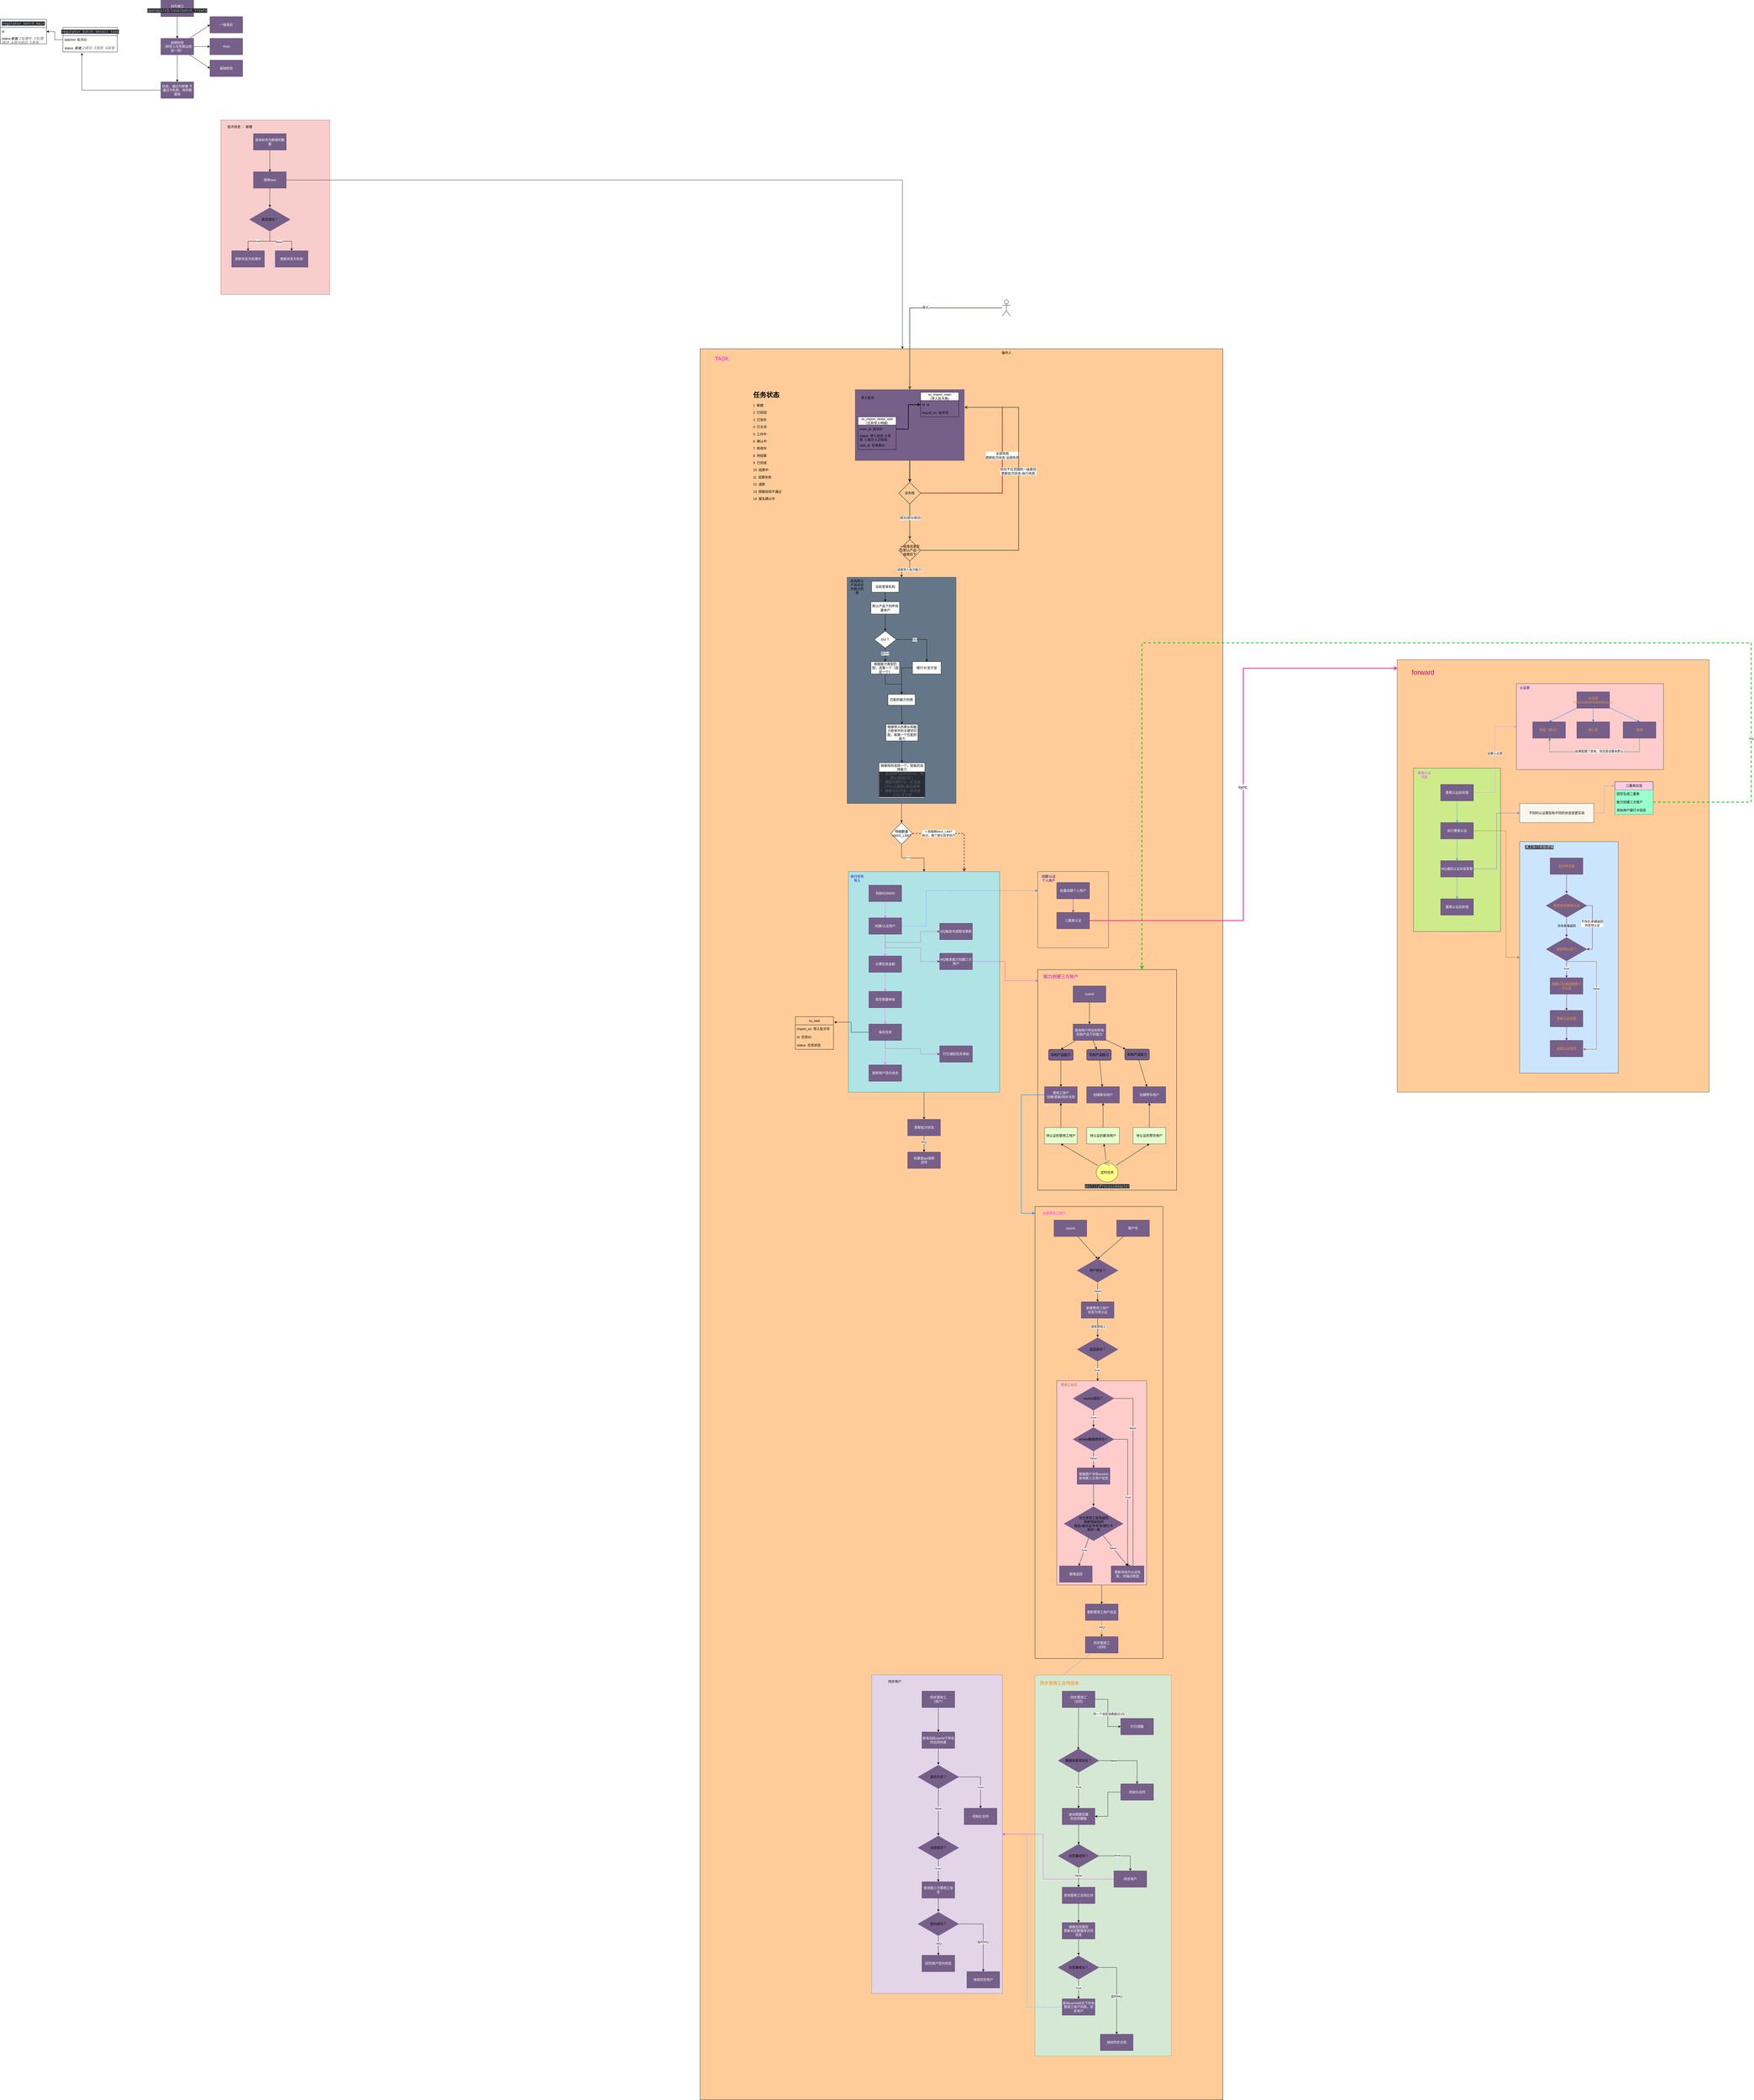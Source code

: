 <mxfile version="21.2.9" type="github">
  <diagram name="Page-1" id="L4oFwQnHnxXDa5KQEsco">
    <mxGraphModel dx="4554" dy="1532" grid="1" gridSize="10" guides="1" tooltips="1" connect="1" arrows="1" fold="1" page="1" pageScale="1" pageWidth="827" pageHeight="1169" math="0" shadow="0">
      <root>
        <mxCell id="0" />
        <mxCell id="1" parent="0" />
        <mxCell id="OkxIpS9Teq_tRvHln7JW-1" value="" style="rounded=0;whiteSpace=wrap;html=1;fillColor=#f8cecc;strokeColor=#b85450;" vertex="1" parent="1">
          <mxGeometry x="-2690" y="-510" width="400" height="640" as="geometry" />
        </mxCell>
        <mxCell id="cqIZYE_Vjl1FvR0kZLFm-73" value="" style="rounded=0;whiteSpace=wrap;html=1;fillColor=#FFCC99;" parent="1" vertex="1">
          <mxGeometry x="-930" y="330" width="1920" height="6430" as="geometry" />
        </mxCell>
        <mxCell id="t4WfQ81POq1n-Xx_Ah7z-89" value="" style="rounded=0;whiteSpace=wrap;html=1;fillColor=#ffcc99;strokeColor=#36393d;" parent="1" vertex="1">
          <mxGeometry x="1630" y="1471.5" width="1146" height="1588.5" as="geometry" />
        </mxCell>
        <mxCell id="G5U4XLj0ak2euyrZSOL5-21" value="" style="edgeStyle=orthogonalEdgeStyle;rounded=0;orthogonalLoop=1;jettySize=auto;html=1;fontFamily=Helvetica;fontSize=12;fontColor=default;strokeWidth=2;" parent="1" source="G5U4XLj0ak2euyrZSOL5-16" target="G5U4XLj0ak2euyrZSOL5-20" edge="1">
          <mxGeometry relative="1" as="geometry" />
        </mxCell>
        <mxCell id="G5U4XLj0ak2euyrZSOL5-16" value="" style="rounded=0;whiteSpace=wrap;html=1;fontFamily=Helvetica;fontSize=12;fontColor=#ffffff;fillColor=#76608a;strokeColor=#432D57;" parent="1" vertex="1">
          <mxGeometry x="-360" y="480" width="400" height="260" as="geometry" />
        </mxCell>
        <mxCell id="G5U4XLj0ak2euyrZSOL5-18" style="edgeStyle=orthogonalEdgeStyle;rounded=0;orthogonalLoop=1;jettySize=auto;html=1;entryX=0.5;entryY=0;entryDx=0;entryDy=0;fontFamily=Helvetica;fontSize=12;fontColor=default;fillColor=#6d8764;strokeColor=#3A5431;strokeWidth=2;" parent="1" source="QwuMo5GcAeYBLA61mWHY-2" target="G5U4XLj0ak2euyrZSOL5-16" edge="1">
          <mxGeometry relative="1" as="geometry" />
        </mxCell>
        <mxCell id="G5U4XLj0ak2euyrZSOL5-19" value="导入" style="edgeLabel;html=1;align=center;verticalAlign=middle;resizable=0;points=[];fontSize=12;fontFamily=Helvetica;fontColor=default;" parent="G5U4XLj0ak2euyrZSOL5-18" vertex="1" connectable="0">
          <mxGeometry x="-0.118" y="-1" relative="1" as="geometry">
            <mxPoint as="offset" />
          </mxGeometry>
        </mxCell>
        <mxCell id="QwuMo5GcAeYBLA61mWHY-2" value="" style="shape=umlActor;verticalLabelPosition=bottom;verticalAlign=top;html=1;outlineConnect=0;" parent="1" vertex="1">
          <mxGeometry x="180" y="150" width="30" height="60" as="geometry" />
        </mxCell>
        <mxCell id="QwuMo5GcAeYBLA61mWHY-5" value="操作人" style="text;html=1;align=center;verticalAlign=middle;resizable=0;points=[];autosize=1;strokeColor=none;fillColor=none;" parent="1" vertex="1">
          <mxGeometry x="165" y="330" width="60" height="30" as="geometry" />
        </mxCell>
        <mxCell id="oclAlv4NR0kIBgLVY2b7-2" value="xs_import_main&lt;br&gt;(导入批次表)" style="swimlane;fontStyle=0;childLayout=stackLayout;horizontal=1;startSize=30;horizontalStack=0;resizeParent=1;resizeParentMax=0;resizeLast=0;collapsible=1;marginBottom=0;whiteSpace=wrap;html=1;" parent="1" vertex="1">
          <mxGeometry x="-120" y="490" width="140" height="90" as="geometry" />
        </mxCell>
        <mxCell id="G5U4XLj0ak2euyrZSOL5-3" value="id&amp;nbsp; id" style="text;strokeColor=none;fillColor=none;align=left;verticalAlign=middle;spacingLeft=4;spacingRight=4;overflow=hidden;points=[[0,0.5],[1,0.5]];portConstraint=eastwest;rotatable=0;whiteSpace=wrap;html=1;" parent="oclAlv4NR0kIBgLVY2b7-2" vertex="1">
          <mxGeometry y="30" width="140" height="30" as="geometry" />
        </mxCell>
        <mxCell id="oclAlv4NR0kIBgLVY2b7-3" value="import_no&amp;nbsp;&amp;nbsp;批次号" style="text;strokeColor=none;fillColor=none;align=left;verticalAlign=middle;spacingLeft=4;spacingRight=4;overflow=hidden;points=[[0,0.5],[1,0.5]];portConstraint=eastwest;rotatable=0;whiteSpace=wrap;html=1;" parent="oclAlv4NR0kIBgLVY2b7-2" vertex="1">
          <mxGeometry y="60" width="140" height="30" as="geometry" />
        </mxCell>
        <mxCell id="oclAlv4NR0kIBgLVY2b7-6" value="xs_import_detail_task（任务导入明细）" style="swimlane;fontStyle=0;childLayout=stackLayout;horizontal=1;startSize=30;horizontalStack=0;resizeParent=1;resizeParentMax=0;resizeLast=0;collapsible=1;marginBottom=0;whiteSpace=wrap;html=1;" parent="1" vertex="1">
          <mxGeometry x="-350" y="580" width="140" height="120" as="geometry" />
        </mxCell>
        <mxCell id="G5U4XLj0ak2euyrZSOL5-5" value="main_id&amp;nbsp; 批次ID" style="text;strokeColor=none;fillColor=none;align=left;verticalAlign=middle;spacingLeft=4;spacingRight=4;overflow=hidden;points=[[0,0.5],[1,0.5]];portConstraint=eastwest;rotatable=0;whiteSpace=wrap;html=1;" parent="oclAlv4NR0kIBgLVY2b7-6" vertex="1">
          <mxGeometry y="30" width="140" height="30" as="geometry" />
        </mxCell>
        <mxCell id="G5U4XLj0ak2euyrZSOL5-7" value="status&amp;nbsp;&amp;nbsp;导入状态: 0:失败&amp;nbsp; 1:成功 3:已校验" style="text;strokeColor=none;fillColor=none;align=left;verticalAlign=middle;spacingLeft=4;spacingRight=4;overflow=hidden;points=[[0,0.5],[1,0.5]];portConstraint=eastwest;rotatable=0;whiteSpace=wrap;html=1;" parent="oclAlv4NR0kIBgLVY2b7-6" vertex="1">
          <mxGeometry y="60" width="140" height="30" as="geometry" />
        </mxCell>
        <mxCell id="oclAlv4NR0kIBgLVY2b7-7" value="task_id&amp;nbsp; 任务表ID" style="text;strokeColor=none;fillColor=none;align=left;verticalAlign=middle;spacingLeft=4;spacingRight=4;overflow=hidden;points=[[0,0.5],[1,0.5]];portConstraint=eastwest;rotatable=0;whiteSpace=wrap;html=1;" parent="oclAlv4NR0kIBgLVY2b7-6" vertex="1">
          <mxGeometry y="90" width="140" height="30" as="geometry" />
        </mxCell>
        <mxCell id="G5U4XLj0ak2euyrZSOL5-6" style="edgeStyle=orthogonalEdgeStyle;rounded=0;orthogonalLoop=1;jettySize=auto;html=1;entryX=0;entryY=0.5;entryDx=0;entryDy=0;fontFamily=Helvetica;fontSize=12;fontColor=default;strokeWidth=2;" parent="1" source="G5U4XLj0ak2euyrZSOL5-5" target="G5U4XLj0ak2euyrZSOL5-3" edge="1">
          <mxGeometry relative="1" as="geometry" />
        </mxCell>
        <mxCell id="G5U4XLj0ak2euyrZSOL5-8" value="xs_task" style="swimlane;fontStyle=0;childLayout=stackLayout;horizontal=1;startSize=30;horizontalStack=0;resizeParent=1;resizeParentMax=0;resizeLast=0;collapsible=1;marginBottom=0;whiteSpace=wrap;html=1;fontFamily=Helvetica;fontSize=12;fontColor=default;fillColor=none;gradientColor=none;" parent="1" vertex="1">
          <mxGeometry x="-580" y="2783" width="140" height="120" as="geometry" />
        </mxCell>
        <mxCell id="G5U4XLj0ak2euyrZSOL5-9" value="import_no&amp;nbsp; 导入批次号" style="text;strokeColor=none;fillColor=none;align=left;verticalAlign=middle;spacingLeft=4;spacingRight=4;overflow=hidden;points=[[0,0.5],[1,0.5]];portConstraint=eastwest;rotatable=0;whiteSpace=wrap;html=1;fontSize=12;fontFamily=Helvetica;fontColor=default;" parent="G5U4XLj0ak2euyrZSOL5-8" vertex="1">
          <mxGeometry y="30" width="140" height="30" as="geometry" />
        </mxCell>
        <mxCell id="G5U4XLj0ak2euyrZSOL5-10" value="id&amp;nbsp; 任务ID" style="text;strokeColor=none;fillColor=none;align=left;verticalAlign=middle;spacingLeft=4;spacingRight=4;overflow=hidden;points=[[0,0.5],[1,0.5]];portConstraint=eastwest;rotatable=0;whiteSpace=wrap;html=1;fontSize=12;fontFamily=Helvetica;fontColor=default;" parent="G5U4XLj0ak2euyrZSOL5-8" vertex="1">
          <mxGeometry y="60" width="140" height="30" as="geometry" />
        </mxCell>
        <mxCell id="G5U4XLj0ak2euyrZSOL5-11" value="status&amp;nbsp; 任务状态" style="text;strokeColor=none;fillColor=none;align=left;verticalAlign=middle;spacingLeft=4;spacingRight=4;overflow=hidden;points=[[0,0.5],[1,0.5]];portConstraint=eastwest;rotatable=0;whiteSpace=wrap;html=1;fontSize=12;fontFamily=Helvetica;fontColor=default;" parent="G5U4XLj0ak2euyrZSOL5-8" vertex="1">
          <mxGeometry y="90" width="140" height="30" as="geometry" />
        </mxCell>
        <mxCell id="G5U4XLj0ak2euyrZSOL5-15" value="&lt;h1&gt;任务状态&lt;/h1&gt;&lt;p&gt;1&amp;nbsp; 新建&lt;/p&gt;&lt;p&gt;2&amp;nbsp;&amp;nbsp;已驳回&lt;/p&gt;&lt;p&gt;3&amp;nbsp;&amp;nbsp;已发布&lt;/p&gt;&lt;p&gt;4&amp;nbsp;&amp;nbsp;已关闭&lt;/p&gt;&lt;p&gt;5&amp;nbsp;&amp;nbsp;工作中&lt;/p&gt;&lt;p&gt;6&amp;nbsp;&amp;nbsp;确认中&lt;/p&gt;&lt;p&gt;7&amp;nbsp;&amp;nbsp;修改中&lt;/p&gt;&lt;p&gt;8&amp;nbsp;&amp;nbsp;待结算&lt;/p&gt;&lt;p&gt;9&amp;nbsp;&amp;nbsp;已完成&lt;/p&gt;&lt;p&gt;10&amp;nbsp; 结算中&lt;/p&gt;&lt;p&gt;11&amp;nbsp;&amp;nbsp;结算失败&lt;/p&gt;&lt;p&gt;12&amp;nbsp;&amp;nbsp;退款&lt;/p&gt;&lt;p&gt;13&amp;nbsp;&amp;nbsp;限额校验不通过&lt;/p&gt;&lt;p&gt;14&amp;nbsp;&amp;nbsp;报名确认中&lt;/p&gt;&lt;p&gt;&lt;br&gt;&lt;/p&gt;&lt;p&gt;&lt;br&gt;&lt;/p&gt;&lt;p&gt;&lt;br&gt;&lt;/p&gt;&lt;p&gt;&lt;br&gt;&lt;/p&gt;&lt;p&gt;&lt;br&gt;&lt;/p&gt;" style="text;html=1;strokeColor=none;fillColor=none;spacing=5;spacingTop=-20;whiteSpace=wrap;overflow=hidden;rounded=0;fontSize=12;fontFamily=Helvetica;fontColor=default;" parent="1" vertex="1">
          <mxGeometry x="-740" y="480" width="130" height="420" as="geometry" />
        </mxCell>
        <mxCell id="G5U4XLj0ak2euyrZSOL5-17" value="导入批次" style="text;html=1;strokeColor=none;fillColor=none;align=center;verticalAlign=middle;whiteSpace=wrap;rounded=0;fontSize=12;fontFamily=Helvetica;fontColor=default;" parent="1" vertex="1">
          <mxGeometry x="-350" y="490" width="70" height="40" as="geometry" />
        </mxCell>
        <mxCell id="G5U4XLj0ak2euyrZSOL5-22" style="edgeStyle=orthogonalEdgeStyle;rounded=0;orthogonalLoop=1;jettySize=auto;html=1;entryX=1;entryY=0.25;entryDx=0;entryDy=0;fontFamily=Helvetica;fontSize=12;fontColor=default;fillColor=#e51400;strokeColor=#B20000;strokeWidth=2;" parent="1" source="G5U4XLj0ak2euyrZSOL5-20" target="G5U4XLj0ak2euyrZSOL5-16" edge="1">
          <mxGeometry relative="1" as="geometry">
            <Array as="points">
              <mxPoint x="180" y="860" />
              <mxPoint x="180" y="545" />
            </Array>
          </mxGeometry>
        </mxCell>
        <mxCell id="G5U4XLj0ak2euyrZSOL5-23" value="全部失败&lt;br&gt;更新批次状态-全部失败" style="edgeLabel;html=1;align=center;verticalAlign=middle;resizable=0;points=[];fontSize=12;fontFamily=Helvetica;fontColor=default;" parent="G5U4XLj0ak2euyrZSOL5-22" vertex="1" connectable="0">
          <mxGeometry x="0.161" relative="1" as="geometry">
            <mxPoint as="offset" />
          </mxGeometry>
        </mxCell>
        <mxCell id="G5U4XLj0ak2euyrZSOL5-25" style="edgeStyle=orthogonalEdgeStyle;rounded=0;orthogonalLoop=1;jettySize=auto;html=1;fontFamily=Helvetica;fontSize=12;fontColor=default;fillColor=#6d8764;strokeColor=#3A5431;entryX=0.5;entryY=0;entryDx=0;entryDy=0;strokeWidth=2;" parent="1" source="G5U4XLj0ak2euyrZSOL5-20" target="G5U4XLj0ak2euyrZSOL5-30" edge="1">
          <mxGeometry relative="1" as="geometry">
            <mxPoint x="-160" y="1040.0" as="targetPoint" />
          </mxGeometry>
        </mxCell>
        <mxCell id="G5U4XLj0ak2euyrZSOL5-26" value="成功/部分成功" style="edgeLabel;html=1;align=center;verticalAlign=middle;resizable=0;points=[];fontSize=12;fontFamily=Helvetica;fontColor=default;" parent="G5U4XLj0ak2euyrZSOL5-25" vertex="1" connectable="0">
          <mxGeometry x="-0.221" y="1" relative="1" as="geometry">
            <mxPoint as="offset" />
          </mxGeometry>
        </mxCell>
        <mxCell id="G5U4XLj0ak2euyrZSOL5-20" value="全失败" style="rhombus;whiteSpace=wrap;html=1;fontFamily=Helvetica;fontSize=12;fontColor=default;fillColor=none;gradientColor=none;" parent="1" vertex="1">
          <mxGeometry x="-200" y="820" width="80" height="80" as="geometry" />
        </mxCell>
        <mxCell id="G5U4XLj0ak2euyrZSOL5-27" style="edgeStyle=orthogonalEdgeStyle;rounded=0;orthogonalLoop=1;jettySize=auto;html=1;entryX=1;entryY=0.25;entryDx=0;entryDy=0;fontFamily=Helvetica;fontSize=12;fontColor=default;fillColor=#6d8764;strokeColor=#3A5431;exitX=1;exitY=0.5;exitDx=0;exitDy=0;strokeWidth=2;" parent="1" source="G5U4XLj0ak2euyrZSOL5-30" target="G5U4XLj0ak2euyrZSOL5-16" edge="1">
          <mxGeometry relative="1" as="geometry">
            <mxPoint x="-100" y="1069.941" as="sourcePoint" />
            <Array as="points">
              <mxPoint x="240" y="1070" />
              <mxPoint x="240" y="545" />
            </Array>
          </mxGeometry>
        </mxCell>
        <mxCell id="G5U4XLj0ak2euyrZSOL5-31" value="存在不在范围的一级类目&lt;br&gt;更新批次状态-执行失败" style="edgeLabel;html=1;align=center;verticalAlign=middle;resizable=0;points=[];fontSize=12;fontFamily=Helvetica;fontColor=default;" parent="G5U4XLj0ak2euyrZSOL5-27" vertex="1" connectable="0">
          <mxGeometry x="0.198" y="2" relative="1" as="geometry">
            <mxPoint as="offset" />
          </mxGeometry>
        </mxCell>
        <mxCell id="cXurQVISsMWbSHJNQezo-23" style="edgeStyle=orthogonalEdgeStyle;rounded=0;orthogonalLoop=1;jettySize=auto;html=1;entryX=0.5;entryY=0;entryDx=0;entryDy=0;" parent="1" source="G5U4XLj0ak2euyrZSOL5-30" target="cXurQVISsMWbSHJNQezo-1" edge="1">
          <mxGeometry relative="1" as="geometry" />
        </mxCell>
        <mxCell id="cXurQVISsMWbSHJNQezo-24" value="选取导入批次能力" style="edgeLabel;html=1;align=center;verticalAlign=middle;resizable=0;points=[];" parent="cXurQVISsMWbSHJNQezo-23" vertex="1" connectable="0">
          <mxGeometry x="-0.285" y="1" relative="1" as="geometry">
            <mxPoint as="offset" />
          </mxGeometry>
        </mxCell>
        <mxCell id="G5U4XLj0ak2euyrZSOL5-30" value="一级类目是否在默认产品一级类目下" style="rhombus;whiteSpace=wrap;html=1;fontFamily=Helvetica;fontSize=12;fontColor=default;fillColor=none;gradientColor=none;" parent="1" vertex="1">
          <mxGeometry x="-200" y="1030" width="80" height="80" as="geometry" />
        </mxCell>
        <mxCell id="t4WfQ81POq1n-Xx_Ah7z-2" value="" style="edgeStyle=orthogonalEdgeStyle;rounded=0;orthogonalLoop=1;jettySize=auto;html=1;" parent="1" source="cXurQVISsMWbSHJNQezo-1" target="t4WfQ81POq1n-Xx_Ah7z-1" edge="1">
          <mxGeometry relative="1" as="geometry" />
        </mxCell>
        <mxCell id="cXurQVISsMWbSHJNQezo-1" value="" style="rounded=0;whiteSpace=wrap;html=1;fillColor=#647687;fontColor=#ffffff;strokeColor=#314354;" parent="1" vertex="1">
          <mxGeometry x="-390" y="1169" width="400" height="831" as="geometry" />
        </mxCell>
        <mxCell id="cXurQVISsMWbSHJNQezo-2" value="机构默认产品对应的能力列表" style="text;html=1;strokeColor=none;fillColor=none;align=center;verticalAlign=middle;whiteSpace=wrap;rounded=0;" parent="1" vertex="1">
          <mxGeometry x="-383" y="1189" width="60" height="30" as="geometry" />
        </mxCell>
        <mxCell id="cXurQVISsMWbSHJNQezo-5" value="" style="edgeStyle=orthogonalEdgeStyle;rounded=0;orthogonalLoop=1;jettySize=auto;html=1;" parent="1" source="cXurQVISsMWbSHJNQezo-3" target="cXurQVISsMWbSHJNQezo-4" edge="1">
          <mxGeometry relative="1" as="geometry" />
        </mxCell>
        <mxCell id="cXurQVISsMWbSHJNQezo-3" value="当前登录机构" style="rounded=0;whiteSpace=wrap;html=1;" parent="1" vertex="1">
          <mxGeometry x="-300" y="1184" width="100" height="40" as="geometry" />
        </mxCell>
        <mxCell id="cXurQVISsMWbSHJNQezo-7" value="" style="edgeStyle=orthogonalEdgeStyle;rounded=0;orthogonalLoop=1;jettySize=auto;html=1;" parent="1" source="cXurQVISsMWbSHJNQezo-4" target="cXurQVISsMWbSHJNQezo-6" edge="1">
          <mxGeometry relative="1" as="geometry" />
        </mxCell>
        <mxCell id="cXurQVISsMWbSHJNQezo-4" value="默认产品下的所有基本户" style="whiteSpace=wrap;html=1;rounded=0;" parent="1" vertex="1">
          <mxGeometry x="-302.5" y="1259" width="105" height="45" as="geometry" />
        </mxCell>
        <mxCell id="cXurQVISsMWbSHJNQezo-10" style="edgeStyle=orthogonalEdgeStyle;rounded=0;orthogonalLoop=1;jettySize=auto;html=1;entryX=0.5;entryY=0;entryDx=0;entryDy=0;" parent="1" source="cXurQVISsMWbSHJNQezo-6" target="cXurQVISsMWbSHJNQezo-9" edge="1">
          <mxGeometry relative="1" as="geometry">
            <Array as="points">
              <mxPoint x="-250" y="1449" />
              <mxPoint x="-250" y="1449" />
            </Array>
          </mxGeometry>
        </mxCell>
        <mxCell id="cXurQVISsMWbSHJNQezo-11" value="非ISV" style="edgeLabel;html=1;align=center;verticalAlign=middle;resizable=0;points=[];" parent="cXurQVISsMWbSHJNQezo-10" vertex="1" connectable="0">
          <mxGeometry x="-0.229" y="-1" relative="1" as="geometry">
            <mxPoint as="offset" />
          </mxGeometry>
        </mxCell>
        <mxCell id="cXurQVISsMWbSHJNQezo-13" style="edgeStyle=orthogonalEdgeStyle;rounded=0;orthogonalLoop=1;jettySize=auto;html=1;entryX=0.5;entryY=0;entryDx=0;entryDy=0;" parent="1" source="cXurQVISsMWbSHJNQezo-6" target="cXurQVISsMWbSHJNQezo-12" edge="1">
          <mxGeometry relative="1" as="geometry" />
        </mxCell>
        <mxCell id="cXurQVISsMWbSHJNQezo-14" value="ISV" style="edgeLabel;html=1;align=center;verticalAlign=middle;resizable=0;points=[];" parent="cXurQVISsMWbSHJNQezo-13" vertex="1" connectable="0">
          <mxGeometry x="-0.298" relative="1" as="geometry">
            <mxPoint as="offset" />
          </mxGeometry>
        </mxCell>
        <mxCell id="cXurQVISsMWbSHJNQezo-6" value="ISV？" style="rhombus;whiteSpace=wrap;html=1;rounded=0;" parent="1" vertex="1">
          <mxGeometry x="-290" y="1366.5" width="80" height="62.5" as="geometry" />
        </mxCell>
        <mxCell id="cXurQVISsMWbSHJNQezo-16" style="edgeStyle=orthogonalEdgeStyle;rounded=0;orthogonalLoop=1;jettySize=auto;html=1;" parent="1" source="cXurQVISsMWbSHJNQezo-9" target="cXurQVISsMWbSHJNQezo-15" edge="1">
          <mxGeometry relative="1" as="geometry" />
        </mxCell>
        <mxCell id="cXurQVISsMWbSHJNQezo-9" value="根据能力类型匹配，选第一个（固定一个）" style="whiteSpace=wrap;html=1;rounded=0;" parent="1" vertex="1">
          <mxGeometry x="-302.5" y="1479" width="105" height="45" as="geometry" />
        </mxCell>
        <mxCell id="cXurQVISsMWbSHJNQezo-20" style="edgeStyle=orthogonalEdgeStyle;rounded=0;orthogonalLoop=1;jettySize=auto;html=1;" parent="1" source="cXurQVISsMWbSHJNQezo-12" edge="1">
          <mxGeometry relative="1" as="geometry">
            <mxPoint x="-190" y="1599" as="targetPoint" />
          </mxGeometry>
        </mxCell>
        <mxCell id="cXurQVISsMWbSHJNQezo-12" value="银行卡/支付宝" style="whiteSpace=wrap;html=1;rounded=0;" parent="1" vertex="1">
          <mxGeometry x="-150" y="1479" width="105" height="45" as="geometry" />
        </mxCell>
        <mxCell id="cXurQVISsMWbSHJNQezo-22" value="" style="edgeStyle=orthogonalEdgeStyle;rounded=0;orthogonalLoop=1;jettySize=auto;html=1;" parent="1" source="cXurQVISsMWbSHJNQezo-15" target="cXurQVISsMWbSHJNQezo-21" edge="1">
          <mxGeometry relative="1" as="geometry" />
        </mxCell>
        <mxCell id="cXurQVISsMWbSHJNQezo-15" value="匹配的能力列表" style="rounded=0;whiteSpace=wrap;html=1;" parent="1" vertex="1">
          <mxGeometry x="-240" y="1599" width="100" height="40" as="geometry" />
        </mxCell>
        <mxCell id="cXurQVISsMWbSHJNQezo-27" style="edgeStyle=orthogonalEdgeStyle;rounded=0;orthogonalLoop=1;jettySize=auto;html=1;entryX=0.5;entryY=0;entryDx=0;entryDy=0;" parent="1" source="cXurQVISsMWbSHJNQezo-21" target="cXurQVISsMWbSHJNQezo-25" edge="1">
          <mxGeometry relative="1" as="geometry" />
        </mxCell>
        <mxCell id="cXurQVISsMWbSHJNQezo-21" value="根据导入的表头和能力枚举中的关键字匹配，取第一个匹配的能力" style="whiteSpace=wrap;html=1;rounded=0;" parent="1" vertex="1">
          <mxGeometry x="-247.5" y="1709" width="117.5" height="61" as="geometry" />
        </mxCell>
        <mxCell id="cXurQVISsMWbSHJNQezo-25" value="根据规则选择一个，智能的选择能力&lt;div style=&quot;background-color: rgb(40, 44, 52); color: rgb(187, 187, 187); font-family: SimSun, monospace; font-size: 9.8pt;&quot;&gt;&lt;span style=&quot;color:#5c6370;font-style:italic;font-family:&#39;JetBrains Mono&#39;,monospace;&quot;&gt;* &lt;/span&gt;&lt;span style=&quot;color:#5c6370;font-style:italic;&quot;&gt;若当前产品存在&lt;/span&gt;&lt;span style=&quot;color:#5c6370;font-style:italic;font-family:&#39;JetBrains Mono&#39;,monospace;&quot;&gt;ISV&lt;/span&gt;&lt;span style=&quot;color:#5c6370;font-style:italic;&quot;&gt;，则默认使用&lt;/span&gt;&lt;span style=&quot;color:#5c6370;font-style:italic;font-family:&#39;JetBrains Mono&#39;,monospace;&quot;&gt;ISV&lt;/span&gt;&lt;span style=&quot;color:#5c6370;font-style:italic;&quot;&gt;；&lt;br&gt;&lt;/span&gt;&lt;span style=&quot;color:#5c6370;font-style:italic;font-family:&#39;JetBrains Mono&#39;,monospace;&quot;&gt;* &lt;/span&gt;&lt;span style=&quot;color:#5c6370;font-style:italic;&quot;&gt;模版为银行卡，优先级：&lt;/span&gt;&lt;span style=&quot;color:#5c6370;font-style:italic;font-family:&#39;JetBrains Mono&#39;,monospace;&quot;&gt;ISV&amp;gt;&lt;/span&gt;&lt;span style=&quot;color:#5c6370;font-style:italic;&quot;&gt;云直联&lt;/span&gt;&lt;span style=&quot;color:#5c6370;font-style:italic;font-family:&#39;JetBrains Mono&#39;,monospace;&quot;&gt;&amp;gt;&lt;/span&gt;&lt;span style=&quot;color:#5c6370;font-style:italic;&quot;&gt;银企直联&lt;br&gt;&lt;/span&gt;&lt;span style=&quot;color:#5c6370;font-style:italic;font-family:&#39;JetBrains Mono&#39;,monospace;&quot;&gt;* &lt;/span&gt;&lt;span style=&quot;color:#5c6370;font-style:italic;&quot;&gt;模版为支付宝，优先级：&lt;/span&gt;&lt;span style=&quot;color:#5c6370;font-style:italic;font-family:&#39;JetBrains Mono&#39;,monospace;&quot;&gt;ISV&amp;gt;&lt;/span&gt;&lt;span style=&quot;color:#5c6370;font-style:italic;&quot;&gt;支付宝&lt;/span&gt;&lt;/div&gt;" style="whiteSpace=wrap;html=1;rounded=0;" parent="1" vertex="1">
          <mxGeometry x="-273.12" y="1850.5" width="168.75" height="129.5" as="geometry" />
        </mxCell>
        <mxCell id="OkxIpS9Teq_tRvHln7JW-5" style="edgeStyle=orthogonalEdgeStyle;rounded=0;orthogonalLoop=1;jettySize=auto;html=1;" edge="1" parent="1" source="cXurQVISsMWbSHJNQezo-30" target="OkxIpS9Teq_tRvHln7JW-4">
          <mxGeometry relative="1" as="geometry" />
        </mxCell>
        <mxCell id="cXurQVISsMWbSHJNQezo-30" value="" style="rounded=0;whiteSpace=wrap;html=1;fillColor=#b0e3e6;strokeColor=#0e8088;" parent="1" vertex="1">
          <mxGeometry x="-385" y="2250" width="555" height="810" as="geometry" />
        </mxCell>
        <mxCell id="cXurQVISsMWbSHJNQezo-31" value="执行任务导入" style="text;html=1;strokeColor=none;fillColor=none;align=center;verticalAlign=middle;whiteSpace=wrap;rounded=0;fontColor=#0000CC;" parent="1" vertex="1">
          <mxGeometry x="-383" y="2260" width="60" height="30" as="geometry" />
        </mxCell>
        <mxCell id="t4WfQ81POq1n-Xx_Ah7z-3" style="edgeStyle=orthogonalEdgeStyle;rounded=0;orthogonalLoop=1;jettySize=auto;html=1;entryX=0.5;entryY=0;entryDx=0;entryDy=0;" parent="1" source="t4WfQ81POq1n-Xx_Ah7z-1" target="cXurQVISsMWbSHJNQezo-30" edge="1">
          <mxGeometry relative="1" as="geometry" />
        </mxCell>
        <mxCell id="t4WfQ81POq1n-Xx_Ah7z-4" value="&amp;lt;=" style="edgeLabel;html=1;align=center;verticalAlign=middle;resizable=0;points=[];" parent="t4WfQ81POq1n-Xx_Ah7z-3" vertex="1" connectable="0">
          <mxGeometry x="-0.2" y="1" relative="1" as="geometry">
            <mxPoint as="offset" />
          </mxGeometry>
        </mxCell>
        <mxCell id="t4WfQ81POq1n-Xx_Ah7z-5" style="edgeStyle=orthogonalEdgeStyle;rounded=0;orthogonalLoop=1;jettySize=auto;html=1;dashed=1;strokeColor=#660033;strokeWidth=2;" parent="1" source="t4WfQ81POq1n-Xx_Ah7z-1" edge="1">
          <mxGeometry relative="1" as="geometry">
            <mxPoint x="40" y="2250" as="targetPoint" />
            <Array as="points">
              <mxPoint x="40" y="2110" />
            </Array>
          </mxGeometry>
        </mxCell>
        <mxCell id="t4WfQ81POq1n-Xx_Ah7z-6" value="&amp;gt; 则按照MAX_LIMIT&lt;br&gt;拆分，每个部分异步执行" style="edgeLabel;html=1;align=center;verticalAlign=middle;resizable=0;points=[];" parent="t4WfQ81POq1n-Xx_Ah7z-5" vertex="1" connectable="0">
          <mxGeometry x="-0.422" relative="1" as="geometry">
            <mxPoint as="offset" />
          </mxGeometry>
        </mxCell>
        <mxCell id="t4WfQ81POq1n-Xx_Ah7z-1" value="明细数量&lt;br&gt;&amp;gt;MAX_LIMIT" style="rhombus;whiteSpace=wrap;html=1;" parent="1" vertex="1">
          <mxGeometry x="-230" y="2070" width="80" height="80" as="geometry" />
        </mxCell>
        <mxCell id="t4WfQ81POq1n-Xx_Ah7z-9" value="" style="edgeStyle=orthogonalEdgeStyle;rounded=0;orthogonalLoop=1;jettySize=auto;html=1;" parent="1" source="t4WfQ81POq1n-Xx_Ah7z-7" target="t4WfQ81POq1n-Xx_Ah7z-8" edge="1">
          <mxGeometry relative="1" as="geometry" />
        </mxCell>
        <mxCell id="t4WfQ81POq1n-Xx_Ah7z-10" style="edgeStyle=orthogonalEdgeStyle;rounded=0;orthogonalLoop=1;jettySize=auto;html=1;entryX=0.5;entryY=0;entryDx=0;entryDy=0;strokeColor=#FF66FF;" parent="1" source="t4WfQ81POq1n-Xx_Ah7z-7" target="t4WfQ81POq1n-Xx_Ah7z-8" edge="1">
          <mxGeometry relative="1" as="geometry" />
        </mxCell>
        <mxCell id="t4WfQ81POq1n-Xx_Ah7z-7" value="初始化98000" style="rounded=0;whiteSpace=wrap;html=1;fillColor=#76608a;fontColor=#ffffff;strokeColor=#432D57;" parent="1" vertex="1">
          <mxGeometry x="-310" y="2300" width="120" height="60" as="geometry" />
        </mxCell>
        <mxCell id="t4WfQ81POq1n-Xx_Ah7z-18" value="" style="edgeStyle=orthogonalEdgeStyle;rounded=0;orthogonalLoop=1;jettySize=auto;html=1;strokeColor=#FF66FF;" parent="1" source="t4WfQ81POq1n-Xx_Ah7z-8" target="t4WfQ81POq1n-Xx_Ah7z-13" edge="1">
          <mxGeometry relative="1" as="geometry" />
        </mxCell>
        <mxCell id="t4WfQ81POq1n-Xx_Ah7z-22" style="edgeStyle=orthogonalEdgeStyle;rounded=0;orthogonalLoop=1;jettySize=auto;html=1;entryX=0;entryY=0.5;entryDx=0;entryDy=0;strokeColor=#99004D;dashed=1;" parent="1" source="t4WfQ81POq1n-Xx_Ah7z-8" target="t4WfQ81POq1n-Xx_Ah7z-11" edge="1">
          <mxGeometry relative="1" as="geometry">
            <Array as="points">
              <mxPoint x="-250" y="2510" />
              <mxPoint x="-120" y="2510" />
              <mxPoint x="-120" y="2470" />
            </Array>
          </mxGeometry>
        </mxCell>
        <mxCell id="t4WfQ81POq1n-Xx_Ah7z-24" style="edgeStyle=orthogonalEdgeStyle;rounded=0;orthogonalLoop=1;jettySize=auto;html=1;entryX=0;entryY=0.5;entryDx=0;entryDy=0;strokeColor=#99004D;dashed=1;" parent="1" source="t4WfQ81POq1n-Xx_Ah7z-8" target="t4WfQ81POq1n-Xx_Ah7z-12" edge="1">
          <mxGeometry relative="1" as="geometry">
            <Array as="points">
              <mxPoint x="-250" y="2530" />
              <mxPoint x="-120" y="2530" />
              <mxPoint x="-120" y="2580" />
            </Array>
          </mxGeometry>
        </mxCell>
        <mxCell id="t4WfQ81POq1n-Xx_Ah7z-32" style="edgeStyle=orthogonalEdgeStyle;rounded=0;orthogonalLoop=1;jettySize=auto;html=1;entryX=0;entryY=0.25;entryDx=0;entryDy=0;dashed=1;strokeColor=#007FFF;" parent="1" source="t4WfQ81POq1n-Xx_Ah7z-8" target="t4WfQ81POq1n-Xx_Ah7z-26" edge="1">
          <mxGeometry relative="1" as="geometry">
            <Array as="points">
              <mxPoint x="-100" y="2450" />
              <mxPoint x="-100" y="2320" />
            </Array>
          </mxGeometry>
        </mxCell>
        <mxCell id="t4WfQ81POq1n-Xx_Ah7z-8" value="创建/认证用户" style="rounded=0;whiteSpace=wrap;html=1;fillColor=#76608a;fontColor=#ffffff;strokeColor=#432D57;" parent="1" vertex="1">
          <mxGeometry x="-310" y="2420" width="120" height="60" as="geometry" />
        </mxCell>
        <mxCell id="t4WfQ81POq1n-Xx_Ah7z-11" value="MQ触发外部账号更新" style="rounded=0;whiteSpace=wrap;html=1;fillColor=#76608a;fontColor=#ffffff;strokeColor=#432D57;" parent="1" vertex="1">
          <mxGeometry x="-50" y="2440" width="120" height="60" as="geometry" />
        </mxCell>
        <mxCell id="t4WfQ81POq1n-Xx_Ah7z-110" style="edgeStyle=orthogonalEdgeStyle;rounded=0;orthogonalLoop=1;jettySize=auto;html=1;entryX=0.002;entryY=0.051;entryDx=0;entryDy=0;entryPerimeter=0;strokeColor=#FF33FF;" parent="1" source="t4WfQ81POq1n-Xx_Ah7z-12" target="t4WfQ81POq1n-Xx_Ah7z-93" edge="1">
          <mxGeometry relative="1" as="geometry" />
        </mxCell>
        <mxCell id="t4WfQ81POq1n-Xx_Ah7z-12" value="MQ触发能力创建三方账户" style="rounded=0;whiteSpace=wrap;html=1;fillColor=#76608a;fontColor=#ffffff;strokeColor=#432D57;" parent="1" vertex="1">
          <mxGeometry x="-50" y="2550" width="120" height="60" as="geometry" />
        </mxCell>
        <mxCell id="t4WfQ81POq1n-Xx_Ah7z-19" value="" style="edgeStyle=orthogonalEdgeStyle;rounded=0;orthogonalLoop=1;jettySize=auto;html=1;strokeColor=#FF66FF;" parent="1" source="t4WfQ81POq1n-Xx_Ah7z-13" target="t4WfQ81POq1n-Xx_Ah7z-14" edge="1">
          <mxGeometry relative="1" as="geometry" />
        </mxCell>
        <mxCell id="t4WfQ81POq1n-Xx_Ah7z-13" value="计算任务金额" style="rounded=0;whiteSpace=wrap;html=1;fillColor=#76608a;fontColor=#ffffff;strokeColor=#432D57;" parent="1" vertex="1">
          <mxGeometry x="-310" y="2560" width="120" height="60" as="geometry" />
        </mxCell>
        <mxCell id="t4WfQ81POq1n-Xx_Ah7z-20" value="" style="edgeStyle=orthogonalEdgeStyle;rounded=0;orthogonalLoop=1;jettySize=auto;html=1;strokeColor=#FF66FF;" parent="1" source="t4WfQ81POq1n-Xx_Ah7z-14" target="t4WfQ81POq1n-Xx_Ah7z-15" edge="1">
          <mxGeometry relative="1" as="geometry" />
        </mxCell>
        <mxCell id="t4WfQ81POq1n-Xx_Ah7z-14" value="是否需要审核" style="rounded=0;whiteSpace=wrap;html=1;fillColor=#76608a;fontColor=#ffffff;strokeColor=#432D57;" parent="1" vertex="1">
          <mxGeometry x="-310" y="2690" width="120" height="60" as="geometry" />
        </mxCell>
        <mxCell id="t4WfQ81POq1n-Xx_Ah7z-21" value="" style="edgeStyle=orthogonalEdgeStyle;rounded=0;orthogonalLoop=1;jettySize=auto;html=1;strokeColor=#FF66FF;" parent="1" source="t4WfQ81POq1n-Xx_Ah7z-15" target="t4WfQ81POq1n-Xx_Ah7z-17" edge="1">
          <mxGeometry relative="1" as="geometry" />
        </mxCell>
        <mxCell id="t4WfQ81POq1n-Xx_Ah7z-25" style="edgeStyle=orthogonalEdgeStyle;rounded=0;orthogonalLoop=1;jettySize=auto;html=1;entryX=0;entryY=0.5;entryDx=0;entryDy=0;strokeColor=#99004D;dashed=1;" parent="1" source="t4WfQ81POq1n-Xx_Ah7z-15" target="t4WfQ81POq1n-Xx_Ah7z-16" edge="1">
          <mxGeometry relative="1" as="geometry">
            <Array as="points">
              <mxPoint x="-250" y="2900" />
              <mxPoint x="-120" y="2900" />
              <mxPoint x="-120" y="2920" />
            </Array>
          </mxGeometry>
        </mxCell>
        <mxCell id="t4WfQ81POq1n-Xx_Ah7z-181" style="edgeStyle=orthogonalEdgeStyle;rounded=0;orthogonalLoop=1;jettySize=auto;html=1;entryX=1.017;entryY=0.167;entryDx=0;entryDy=0;entryPerimeter=0;" parent="1" source="t4WfQ81POq1n-Xx_Ah7z-15" target="G5U4XLj0ak2euyrZSOL5-8" edge="1">
          <mxGeometry relative="1" as="geometry" />
        </mxCell>
        <mxCell id="t4WfQ81POq1n-Xx_Ah7z-15" value="保存任务" style="rounded=0;whiteSpace=wrap;html=1;fillColor=#76608a;fontColor=#ffffff;strokeColor=#432D57;" parent="1" vertex="1">
          <mxGeometry x="-310" y="2810" width="120" height="60" as="geometry" />
        </mxCell>
        <mxCell id="t4WfQ81POq1n-Xx_Ah7z-16" value="钉钉通知任务审核" style="rounded=0;whiteSpace=wrap;html=1;fillColor=#76608a;fontColor=#ffffff;strokeColor=#432D57;" parent="1" vertex="1">
          <mxGeometry x="-50" y="2890" width="120" height="60" as="geometry" />
        </mxCell>
        <mxCell id="t4WfQ81POq1n-Xx_Ah7z-17" value="更新用户签约状态" style="rounded=0;whiteSpace=wrap;html=1;fillColor=#76608a;fontColor=#ffffff;strokeColor=#432D57;" parent="1" vertex="1">
          <mxGeometry x="-310" y="2960" width="120" height="60" as="geometry" />
        </mxCell>
        <mxCell id="t4WfQ81POq1n-Xx_Ah7z-26" value="" style="rounded=0;whiteSpace=wrap;html=1;fillColor=#FFCC99;strokeColor=#36393d;" parent="1" vertex="1">
          <mxGeometry x="310" y="2250" width="260" height="280" as="geometry" />
        </mxCell>
        <mxCell id="t4WfQ81POq1n-Xx_Ah7z-27" value="创建/认证个人用户" style="text;html=1;strokeColor=none;fillColor=none;align=center;verticalAlign=middle;whiteSpace=wrap;rounded=0;fontColor=#000099;" parent="1" vertex="1">
          <mxGeometry x="320" y="2260" width="60" height="30" as="geometry" />
        </mxCell>
        <mxCell id="t4WfQ81POq1n-Xx_Ah7z-30" value="" style="edgeStyle=orthogonalEdgeStyle;rounded=0;orthogonalLoop=1;jettySize=auto;html=1;fontColor=#990099;strokeColor=#990099;" parent="1" source="t4WfQ81POq1n-Xx_Ah7z-28" target="t4WfQ81POq1n-Xx_Ah7z-29" edge="1">
          <mxGeometry relative="1" as="geometry" />
        </mxCell>
        <mxCell id="t4WfQ81POq1n-Xx_Ah7z-28" value="批量创建个人用户" style="rounded=0;whiteSpace=wrap;html=1;fillColor=#76608a;fontColor=#ffffff;strokeColor=#432D57;" parent="1" vertex="1">
          <mxGeometry x="380" y="2290" width="120" height="60" as="geometry" />
        </mxCell>
        <mxCell id="t4WfQ81POq1n-Xx_Ah7z-91" style="edgeStyle=orthogonalEdgeStyle;rounded=0;orthogonalLoop=1;jettySize=auto;html=1;entryX=0.002;entryY=0.02;entryDx=0;entryDy=0;entryPerimeter=0;strokeColor=#FF3399;strokeWidth=3;" parent="1" source="t4WfQ81POq1n-Xx_Ah7z-29" target="t4WfQ81POq1n-Xx_Ah7z-89" edge="1">
          <mxGeometry relative="1" as="geometry" />
        </mxCell>
        <mxCell id="t4WfQ81POq1n-Xx_Ah7z-92" value="sync" style="edgeLabel;html=1;align=center;verticalAlign=middle;resizable=0;points=[];fontSize=16;" parent="t4WfQ81POq1n-Xx_Ah7z-91" vertex="1" connectable="0">
          <mxGeometry x="0.025" y="2" relative="1" as="geometry">
            <mxPoint y="-1" as="offset" />
          </mxGeometry>
        </mxCell>
        <mxCell id="t4WfQ81POq1n-Xx_Ah7z-29" value="三要素认证" style="rounded=0;whiteSpace=wrap;html=1;fillColor=#76608a;fontColor=#ffffff;strokeColor=#432D57;" parent="1" vertex="1">
          <mxGeometry x="380" y="2400" width="120" height="60" as="geometry" />
        </mxCell>
        <mxCell id="t4WfQ81POq1n-Xx_Ah7z-33" value="" style="rounded=0;whiteSpace=wrap;html=1;fillColor=#cdeb8b;strokeColor=#36393d;" parent="1" vertex="1">
          <mxGeometry x="1690" y="1870" width="320" height="600" as="geometry" />
        </mxCell>
        <mxCell id="t4WfQ81POq1n-Xx_Ah7z-34" value="要素认证顶层" style="text;html=1;strokeColor=none;fillColor=none;align=center;verticalAlign=middle;whiteSpace=wrap;rounded=0;fontColor=#FF33FF;" parent="1" vertex="1">
          <mxGeometry x="1700" y="1880" width="60" height="30" as="geometry" />
        </mxCell>
        <mxCell id="t4WfQ81POq1n-Xx_Ah7z-39" value="" style="edgeStyle=orthogonalEdgeStyle;rounded=0;orthogonalLoop=1;jettySize=auto;html=1;fontColor=#007FFF;strokeColor=#3399FF;" parent="1" source="t4WfQ81POq1n-Xx_Ah7z-35" target="t4WfQ81POq1n-Xx_Ah7z-36" edge="1">
          <mxGeometry relative="1" as="geometry" />
        </mxCell>
        <mxCell id="t4WfQ81POq1n-Xx_Ah7z-55" style="edgeStyle=orthogonalEdgeStyle;rounded=0;orthogonalLoop=1;jettySize=auto;html=1;entryX=0;entryY=0.5;entryDx=0;entryDy=0;strokeColor=#CC99FF;" parent="1" source="t4WfQ81POq1n-Xx_Ah7z-35" target="t4WfQ81POq1n-Xx_Ah7z-43" edge="1">
          <mxGeometry relative="1" as="geometry" />
        </mxCell>
        <mxCell id="t4WfQ81POq1n-Xx_Ah7z-56" value="设置认证源" style="edgeLabel;html=1;align=center;verticalAlign=middle;resizable=0;points=[];" parent="t4WfQ81POq1n-Xx_Ah7z-55" vertex="1" connectable="0">
          <mxGeometry x="0.114" y="1" relative="1" as="geometry">
            <mxPoint as="offset" />
          </mxGeometry>
        </mxCell>
        <mxCell id="t4WfQ81POq1n-Xx_Ah7z-35" value="要素认证前处理" style="rounded=0;whiteSpace=wrap;html=1;fillColor=#76608a;fontColor=#ffffff;strokeColor=#432D57;" parent="1" vertex="1">
          <mxGeometry x="1790" y="1930" width="120" height="60" as="geometry" />
        </mxCell>
        <mxCell id="t4WfQ81POq1n-Xx_Ah7z-40" value="" style="edgeStyle=orthogonalEdgeStyle;rounded=0;orthogonalLoop=1;jettySize=auto;html=1;strokeColor=#3399FF;" parent="1" source="t4WfQ81POq1n-Xx_Ah7z-36" target="t4WfQ81POq1n-Xx_Ah7z-37" edge="1">
          <mxGeometry relative="1" as="geometry" />
        </mxCell>
        <mxCell id="t4WfQ81POq1n-Xx_Ah7z-88" style="edgeStyle=orthogonalEdgeStyle;rounded=0;orthogonalLoop=1;jettySize=auto;html=1;entryX=0;entryY=0.5;entryDx=0;entryDy=0;strokeColor=#CC6600;" parent="1" source="t4WfQ81POq1n-Xx_Ah7z-36" target="t4WfQ81POq1n-Xx_Ah7z-57" edge="1">
          <mxGeometry relative="1" as="geometry">
            <Array as="points">
              <mxPoint x="2030" y="2100" />
              <mxPoint x="2030" y="2565" />
            </Array>
          </mxGeometry>
        </mxCell>
        <mxCell id="t4WfQ81POq1n-Xx_Ah7z-36" value="执行要素认证" style="rounded=0;whiteSpace=wrap;html=1;fillColor=#76608a;fontColor=#ffffff;strokeColor=#432D57;" parent="1" vertex="1">
          <mxGeometry x="1790" y="2070" width="120" height="60" as="geometry" />
        </mxCell>
        <mxCell id="t4WfQ81POq1n-Xx_Ah7z-41" value="" style="edgeStyle=orthogonalEdgeStyle;rounded=0;orthogonalLoop=1;jettySize=auto;html=1;strokeColor=#3399FF;" parent="1" source="t4WfQ81POq1n-Xx_Ah7z-37" target="t4WfQ81POq1n-Xx_Ah7z-38" edge="1">
          <mxGeometry relative="1" as="geometry" />
        </mxCell>
        <mxCell id="t4WfQ81POq1n-Xx_Ah7z-87" style="edgeStyle=orthogonalEdgeStyle;rounded=0;orthogonalLoop=1;jettySize=auto;html=1;entryX=0;entryY=0.5;entryDx=0;entryDy=0;strokeColor=#6666FF;" parent="1" source="t4WfQ81POq1n-Xx_Ah7z-37" target="t4WfQ81POq1n-Xx_Ah7z-81" edge="1">
          <mxGeometry relative="1" as="geometry" />
        </mxCell>
        <mxCell id="t4WfQ81POq1n-Xx_Ah7z-37" value="MQ通知认证状态变更" style="rounded=0;whiteSpace=wrap;html=1;fillColor=#76608a;fontColor=#ffffff;strokeColor=#432D57;" parent="1" vertex="1">
          <mxGeometry x="1790" y="2210" width="120" height="60" as="geometry" />
        </mxCell>
        <mxCell id="t4WfQ81POq1n-Xx_Ah7z-38" value="要素认证后处理" style="rounded=0;whiteSpace=wrap;html=1;fillColor=#76608a;fontColor=#ffffff;strokeColor=#432D57;" parent="1" vertex="1">
          <mxGeometry x="1790" y="2350" width="120" height="60" as="geometry" />
        </mxCell>
        <mxCell id="t4WfQ81POq1n-Xx_Ah7z-43" value="" style="rounded=0;whiteSpace=wrap;html=1;fillColor=#ffcccc;strokeColor=#36393d;fontColor=#FF99CC;" parent="1" vertex="1">
          <mxGeometry x="2068" y="1560" width="540" height="315.5" as="geometry" />
        </mxCell>
        <mxCell id="t4WfQ81POq1n-Xx_Ah7z-44" value="认证源" style="text;html=1;strokeColor=none;fillColor=none;align=center;verticalAlign=middle;whiteSpace=wrap;rounded=0;fontColor=#000099;" parent="1" vertex="1">
          <mxGeometry x="2068" y="1560" width="60" height="30" as="geometry" />
        </mxCell>
        <mxCell id="t4WfQ81POq1n-Xx_Ah7z-50" value="" style="edgeStyle=orthogonalEdgeStyle;rounded=0;orthogonalLoop=1;jettySize=auto;html=1;strokeColor=#007FFF;" parent="1" source="t4WfQ81POq1n-Xx_Ah7z-46" target="t4WfQ81POq1n-Xx_Ah7z-48" edge="1">
          <mxGeometry relative="1" as="geometry" />
        </mxCell>
        <mxCell id="t4WfQ81POq1n-Xx_Ah7z-51" style="rounded=0;orthogonalLoop=1;jettySize=auto;html=1;entryX=0.5;entryY=0;entryDx=0;entryDy=0;strokeColor=#007FFF;" parent="1" source="t4WfQ81POq1n-Xx_Ah7z-46" target="t4WfQ81POq1n-Xx_Ah7z-47" edge="1">
          <mxGeometry relative="1" as="geometry" />
        </mxCell>
        <mxCell id="t4WfQ81POq1n-Xx_Ah7z-52" style="rounded=0;orthogonalLoop=1;jettySize=auto;html=1;entryX=0.5;entryY=0;entryDx=0;entryDy=0;strokeColor=#007FFF;" parent="1" source="t4WfQ81POq1n-Xx_Ah7z-46" target="t4WfQ81POq1n-Xx_Ah7z-49" edge="1">
          <mxGeometry relative="1" as="geometry" />
        </mxCell>
        <mxCell id="t4WfQ81POq1n-Xx_Ah7z-46" value="认证源（alita.authenticationSource&lt;span style=&quot;background-color: initial;&quot;&gt;）&lt;/span&gt;" style="rounded=0;whiteSpace=wrap;html=1;fillColor=#76608a;fontColor=#FF9933;strokeColor=#432D57;" parent="1" vertex="1">
          <mxGeometry x="2290" y="1590" width="120" height="60" as="geometry" />
        </mxCell>
        <mxCell id="t4WfQ81POq1n-Xx_Ah7z-47" value="创蓝（默认）" style="rounded=0;whiteSpace=wrap;html=1;fillColor=#76608a;fontColor=#FF9933;strokeColor=#432D57;" parent="1" vertex="1">
          <mxGeometry x="2128" y="1700" width="120" height="60" as="geometry" />
        </mxCell>
        <mxCell id="t4WfQ81POq1n-Xx_Ah7z-48" value="放心签" style="rounded=0;whiteSpace=wrap;html=1;fillColor=#76608a;fontColor=#FF9933;strokeColor=#432D57;" parent="1" vertex="1">
          <mxGeometry x="2290" y="1700" width="120" height="60" as="geometry" />
        </mxCell>
        <mxCell id="t4WfQ81POq1n-Xx_Ah7z-53" style="edgeStyle=orthogonalEdgeStyle;rounded=0;orthogonalLoop=1;jettySize=auto;html=1;entryX=0.226;entryY=0.634;entryDx=0;entryDy=0;entryPerimeter=0;strokeColor=#00994D;" parent="1" source="t4WfQ81POq1n-Xx_Ah7z-49" target="t4WfQ81POq1n-Xx_Ah7z-43" edge="1">
          <mxGeometry relative="1" as="geometry">
            <Array as="points">
              <mxPoint x="2520" y="1810" />
              <mxPoint x="2190" y="1810" />
            </Array>
          </mxGeometry>
        </mxCell>
        <mxCell id="t4WfQ81POq1n-Xx_Ah7z-54" value="如果配置了其他，则还是设置未默认" style="edgeLabel;html=1;align=center;verticalAlign=middle;resizable=0;points=[];" parent="t4WfQ81POq1n-Xx_Ah7z-53" vertex="1" connectable="0">
          <mxGeometry x="-0.079" y="-2" relative="1" as="geometry">
            <mxPoint as="offset" />
          </mxGeometry>
        </mxCell>
        <mxCell id="t4WfQ81POq1n-Xx_Ah7z-49" value="其他" style="rounded=0;whiteSpace=wrap;html=1;fillColor=#76608a;fontColor=#FF9933;strokeColor=#432D57;" parent="1" vertex="1">
          <mxGeometry x="2460" y="1700" width="120" height="60" as="geometry" />
        </mxCell>
        <mxCell id="t4WfQ81POq1n-Xx_Ah7z-57" value="" style="rounded=0;whiteSpace=wrap;html=1;fillColor=#cce5ff;strokeColor=#36393d;" parent="1" vertex="1">
          <mxGeometry x="2080" y="2140" width="362" height="850" as="geometry" />
        </mxCell>
        <mxCell id="t4WfQ81POq1n-Xx_Ah7z-58" value="&lt;div style=&quot;background-color: rgb(40, 44, 52); color: rgb(187, 187, 187); font-family: SimSun, monospace; font-size: 9.8pt;&quot;&gt;真正执行校验逻辑&lt;/div&gt;" style="text;strokeColor=none;fillColor=none;html=1;fontSize=24;fontStyle=1;verticalAlign=middle;align=center;" parent="1" vertex="1">
          <mxGeometry x="2102" y="2140" width="100" height="40" as="geometry" />
        </mxCell>
        <mxCell id="t4WfQ81POq1n-Xx_Ah7z-62" value="" style="edgeStyle=orthogonalEdgeStyle;rounded=0;orthogonalLoop=1;jettySize=auto;html=1;strokeColor=#660033;" parent="1" source="t4WfQ81POq1n-Xx_Ah7z-59" target="t4WfQ81POq1n-Xx_Ah7z-61" edge="1">
          <mxGeometry relative="1" as="geometry" />
        </mxCell>
        <mxCell id="t4WfQ81POq1n-Xx_Ah7z-59" value="加分布式锁" style="rounded=0;whiteSpace=wrap;html=1;fillColor=#76608a;fontColor=#FF9933;strokeColor=#432D57;" parent="1" vertex="1">
          <mxGeometry x="2192" y="2200" width="120" height="60" as="geometry" />
        </mxCell>
        <mxCell id="t4WfQ81POq1n-Xx_Ah7z-64" value="" style="edgeStyle=orthogonalEdgeStyle;rounded=0;orthogonalLoop=1;jettySize=auto;html=1;strokeColor=#660033;" parent="1" source="t4WfQ81POq1n-Xx_Ah7z-61" edge="1">
          <mxGeometry relative="1" as="geometry">
            <mxPoint x="2252" y="2490" as="targetPoint" />
          </mxGeometry>
        </mxCell>
        <mxCell id="t4WfQ81POq1n-Xx_Ah7z-66" value="&lt;font style=&quot;background-color: rgb(204, 229, 255);&quot; color=&quot;#000000&quot;&gt;存在直接返回&lt;/font&gt;" style="edgeLabel;html=1;align=center;verticalAlign=middle;resizable=0;points=[];" parent="t4WfQ81POq1n-Xx_Ah7z-64" vertex="1" connectable="0">
          <mxGeometry x="-0.191" relative="1" as="geometry">
            <mxPoint as="offset" />
          </mxGeometry>
        </mxCell>
        <mxCell id="t4WfQ81POq1n-Xx_Ah7z-67" style="edgeStyle=orthogonalEdgeStyle;rounded=0;orthogonalLoop=1;jettySize=auto;html=1;entryX=0.996;entryY=0.504;entryDx=0;entryDy=0;strokeColor=#660033;entryPerimeter=0;" parent="1" source="t4WfQ81POq1n-Xx_Ah7z-61" target="t4WfQ81POq1n-Xx_Ah7z-69" edge="1">
          <mxGeometry relative="1" as="geometry">
            <mxPoint x="2312" y="2520" as="targetPoint" />
            <Array as="points">
              <mxPoint x="2347" y="2375" />
              <mxPoint x="2347" y="2535" />
              <mxPoint x="2326" y="2535" />
            </Array>
          </mxGeometry>
        </mxCell>
        <mxCell id="t4WfQ81POq1n-Xx_Ah7z-68" value="不存在,新建返回&lt;br&gt;状态待认证" style="edgeLabel;html=1;align=center;verticalAlign=middle;resizable=0;points=[];" parent="t4WfQ81POq1n-Xx_Ah7z-67" vertex="1" connectable="0">
          <mxGeometry x="-0.153" y="-1" relative="1" as="geometry">
            <mxPoint as="offset" />
          </mxGeometry>
        </mxCell>
        <mxCell id="t4WfQ81POq1n-Xx_Ah7z-61" value="&lt;font color=&quot;#ff9933&quot;&gt;是否存在相同认证&lt;/font&gt;" style="html=1;whiteSpace=wrap;aspect=fixed;shape=isoRectangle;strokeColor=#76608A;fillColor=#76608A;" parent="1" vertex="1">
          <mxGeometry x="2177" y="2330" width="150" height="90" as="geometry" />
        </mxCell>
        <mxCell id="t4WfQ81POq1n-Xx_Ah7z-71" value="" style="edgeStyle=orthogonalEdgeStyle;rounded=0;orthogonalLoop=1;jettySize=auto;html=1;strokeColor=#660033;" parent="1" source="t4WfQ81POq1n-Xx_Ah7z-69" target="t4WfQ81POq1n-Xx_Ah7z-70" edge="1">
          <mxGeometry relative="1" as="geometry" />
        </mxCell>
        <mxCell id="t4WfQ81POq1n-Xx_Ah7z-72" value="true" style="edgeLabel;html=1;align=center;verticalAlign=middle;resizable=0;points=[];" parent="t4WfQ81POq1n-Xx_Ah7z-71" vertex="1" connectable="0">
          <mxGeometry x="-0.133" relative="1" as="geometry">
            <mxPoint as="offset" />
          </mxGeometry>
        </mxCell>
        <mxCell id="t4WfQ81POq1n-Xx_Ah7z-77" style="edgeStyle=orthogonalEdgeStyle;rounded=0;orthogonalLoop=1;jettySize=auto;html=1;entryX=1.013;entryY=0.542;entryDx=0;entryDy=0;entryPerimeter=0;strokeColor=#994C00;" parent="1" target="t4WfQ81POq1n-Xx_Ah7z-75" edge="1">
          <mxGeometry relative="1" as="geometry">
            <mxPoint x="2252" y="2580" as="sourcePoint" />
            <Array as="points">
              <mxPoint x="2362" y="2580" />
              <mxPoint x="2362" y="2902" />
            </Array>
          </mxGeometry>
        </mxCell>
        <mxCell id="t4WfQ81POq1n-Xx_Ah7z-78" value="false" style="edgeLabel;html=1;align=center;verticalAlign=middle;resizable=0;points=[];" parent="t4WfQ81POq1n-Xx_Ah7z-77" vertex="1" connectable="0">
          <mxGeometry x="-0.129" relative="1" as="geometry">
            <mxPoint as="offset" />
          </mxGeometry>
        </mxCell>
        <mxCell id="t4WfQ81POq1n-Xx_Ah7z-69" value="&lt;font color=&quot;#ff9933&quot;&gt;状态待认证？&lt;/font&gt;" style="html=1;whiteSpace=wrap;aspect=fixed;shape=isoRectangle;strokeColor=#76608A;fillColor=#76608A;" parent="1" vertex="1">
          <mxGeometry x="2177" y="2490" width="150" height="90" as="geometry" />
        </mxCell>
        <mxCell id="t4WfQ81POq1n-Xx_Ah7z-74" style="edgeStyle=orthogonalEdgeStyle;rounded=0;orthogonalLoop=1;jettySize=auto;html=1;strokeColor=#660033;" parent="1" source="t4WfQ81POq1n-Xx_Ah7z-70" target="t4WfQ81POq1n-Xx_Ah7z-73" edge="1">
          <mxGeometry relative="1" as="geometry" />
        </mxCell>
        <mxCell id="t4WfQ81POq1n-Xx_Ah7z-70" value="根据认证源调用第三方认证" style="rounded=0;whiteSpace=wrap;html=1;fillColor=#76608a;fontColor=#FF9933;strokeColor=#432D57;" parent="1" vertex="1">
          <mxGeometry x="2192" y="2640" width="120" height="60" as="geometry" />
        </mxCell>
        <mxCell id="t4WfQ81POq1n-Xx_Ah7z-76" style="edgeStyle=orthogonalEdgeStyle;rounded=0;orthogonalLoop=1;jettySize=auto;html=1;strokeColor=#660033;" parent="1" source="t4WfQ81POq1n-Xx_Ah7z-73" target="t4WfQ81POq1n-Xx_Ah7z-75" edge="1">
          <mxGeometry relative="1" as="geometry" />
        </mxCell>
        <mxCell id="t4WfQ81POq1n-Xx_Ah7z-73" value="更新认证状态" style="rounded=0;whiteSpace=wrap;html=1;fillColor=#76608a;fontColor=#FF9933;strokeColor=#432D57;" parent="1" vertex="1">
          <mxGeometry x="2192" y="2760" width="120" height="60" as="geometry" />
        </mxCell>
        <mxCell id="t4WfQ81POq1n-Xx_Ah7z-75" value="返回认证信息" style="rounded=0;whiteSpace=wrap;html=1;fillColor=#76608a;fontColor=#FF9933;strokeColor=#432D57;" parent="1" vertex="1">
          <mxGeometry x="2192" y="2870" width="120" height="60" as="geometry" />
        </mxCell>
        <mxCell id="t4WfQ81POq1n-Xx_Ah7z-86" style="edgeStyle=orthogonalEdgeStyle;rounded=0;orthogonalLoop=1;jettySize=auto;html=1;entryX=-0.022;entryY=0.124;entryDx=0;entryDy=0;entryPerimeter=0;strokeColor=#9999FF;" parent="1" source="t4WfQ81POq1n-Xx_Ah7z-81" target="t4WfQ81POq1n-Xx_Ah7z-82" edge="1">
          <mxGeometry relative="1" as="geometry" />
        </mxCell>
        <mxCell id="t4WfQ81POq1n-Xx_Ah7z-81" value="不同的认证类型有不同的状态变更实现" style="rounded=0;whiteSpace=wrap;html=1;fillColor=#f9f7ed;strokeColor=#36393d;fontColor=#000000;" parent="1" vertex="1">
          <mxGeometry x="2080" y="2000" width="272" height="70" as="geometry" />
        </mxCell>
        <mxCell id="t4WfQ81POq1n-Xx_Ah7z-82" value="三要素实现&lt;br&gt;" style="swimlane;fontStyle=0;childLayout=stackLayout;horizontal=1;startSize=30;horizontalStack=0;resizeParent=1;resizeParentMax=0;resizeLast=0;collapsible=1;marginBottom=0;whiteSpace=wrap;html=1;fillColor=#FFCCE6;fontColor=#000000;" parent="1" vertex="1">
          <mxGeometry x="2430" y="1920" width="140" height="120" as="geometry" />
        </mxCell>
        <mxCell id="t4WfQ81POq1n-Xx_Ah7z-83" value="&lt;font color=&quot;#000000&quot;&gt;回写生成二要素&lt;/font&gt;" style="text;strokeColor=none;fillColor=#99FFCC;align=left;verticalAlign=middle;spacingLeft=4;spacingRight=4;overflow=hidden;points=[[0,0.5],[1,0.5]];portConstraint=eastwest;rotatable=0;whiteSpace=wrap;html=1;" parent="t4WfQ81POq1n-Xx_Ah7z-82" vertex="1">
          <mxGeometry y="30" width="140" height="30" as="geometry" />
        </mxCell>
        <mxCell id="t4WfQ81POq1n-Xx_Ah7z-84" value="能力创建三方账户" style="text;strokeColor=none;fillColor=#99FFCC;align=left;verticalAlign=middle;spacingLeft=4;spacingRight=4;overflow=hidden;points=[[0,0.5],[1,0.5]];portConstraint=eastwest;rotatable=0;whiteSpace=wrap;html=1;fontColor=#000000;" parent="t4WfQ81POq1n-Xx_Ah7z-82" vertex="1">
          <mxGeometry y="60" width="140" height="30" as="geometry" />
        </mxCell>
        <mxCell id="t4WfQ81POq1n-Xx_Ah7z-85" value="添加用户银行卡信息" style="text;strokeColor=none;fillColor=#99FFCC;align=left;verticalAlign=middle;spacingLeft=4;spacingRight=4;overflow=hidden;points=[[0,0.5],[1,0.5]];portConstraint=eastwest;rotatable=0;whiteSpace=wrap;html=1;fontColor=#000000;" parent="t4WfQ81POq1n-Xx_Ah7z-82" vertex="1">
          <mxGeometry y="90" width="140" height="30" as="geometry" />
        </mxCell>
        <mxCell id="t4WfQ81POq1n-Xx_Ah7z-90" value="forward" style="text;html=1;strokeColor=none;fillColor=none;align=center;verticalAlign=middle;whiteSpace=wrap;rounded=0;fontColor=#CC0066;fontSize=25;" parent="1" vertex="1">
          <mxGeometry x="1650" y="1490" width="150" height="53.5" as="geometry" />
        </mxCell>
        <mxCell id="t4WfQ81POq1n-Xx_Ah7z-93" value="" style="rounded=0;whiteSpace=wrap;html=1;fillColor=#FFCC99;" parent="1" vertex="1">
          <mxGeometry x="310" y="2610" width="510" height="810" as="geometry" />
        </mxCell>
        <mxCell id="t4WfQ81POq1n-Xx_Ah7z-94" value="能力创建三方账户" style="text;html=1;strokeColor=none;fillColor=none;align=center;verticalAlign=middle;whiteSpace=wrap;rounded=0;fontSize=16;fontColor=#CC00CC;" parent="1" vertex="1">
          <mxGeometry x="320" y="2620" width="150" height="30" as="geometry" />
        </mxCell>
        <mxCell id="t4WfQ81POq1n-Xx_Ah7z-97" style="edgeStyle=orthogonalEdgeStyle;rounded=0;orthogonalLoop=1;jettySize=auto;html=1;" parent="1" source="t4WfQ81POq1n-Xx_Ah7z-95" target="t4WfQ81POq1n-Xx_Ah7z-96" edge="1">
          <mxGeometry relative="1" as="geometry" />
        </mxCell>
        <mxCell id="t4WfQ81POq1n-Xx_Ah7z-95" value="userId" style="rounded=0;whiteSpace=wrap;html=1;fillColor=#76608a;fontColor=#ffffff;strokeColor=#432D57;" parent="1" vertex="1">
          <mxGeometry x="440" y="2670" width="120" height="60" as="geometry" />
        </mxCell>
        <mxCell id="t4WfQ81POq1n-Xx_Ah7z-101" style="rounded=0;orthogonalLoop=1;jettySize=auto;html=1;entryX=0.5;entryY=0;entryDx=0;entryDy=0;" parent="1" source="t4WfQ81POq1n-Xx_Ah7z-96" target="t4WfQ81POq1n-Xx_Ah7z-98" edge="1">
          <mxGeometry relative="1" as="geometry" />
        </mxCell>
        <mxCell id="t4WfQ81POq1n-Xx_Ah7z-102" style="rounded=0;orthogonalLoop=1;jettySize=auto;html=1;" parent="1" source="t4WfQ81POq1n-Xx_Ah7z-96" target="t4WfQ81POq1n-Xx_Ah7z-100" edge="1">
          <mxGeometry relative="1" as="geometry" />
        </mxCell>
        <mxCell id="t4WfQ81POq1n-Xx_Ah7z-103" style="rounded=0;orthogonalLoop=1;jettySize=auto;html=1;" parent="1" source="t4WfQ81POq1n-Xx_Ah7z-96" target="t4WfQ81POq1n-Xx_Ah7z-99" edge="1">
          <mxGeometry relative="1" as="geometry" />
        </mxCell>
        <mxCell id="t4WfQ81POq1n-Xx_Ah7z-96" value="查询用户所在的所有机构产品下的能力" style="rounded=0;whiteSpace=wrap;html=1;fillColor=#76608a;fontColor=#ffffff;strokeColor=#432D57;" parent="1" vertex="1">
          <mxGeometry x="440" y="2810" width="120" height="60" as="geometry" />
        </mxCell>
        <mxCell id="t4WfQ81POq1n-Xx_Ah7z-107" style="edgeStyle=orthogonalEdgeStyle;rounded=0;orthogonalLoop=1;jettySize=auto;html=1;entryX=0.5;entryY=0;entryDx=0;entryDy=0;" parent="1" source="t4WfQ81POq1n-Xx_Ah7z-98" target="t4WfQ81POq1n-Xx_Ah7z-104" edge="1">
          <mxGeometry relative="1" as="geometry" />
        </mxCell>
        <mxCell id="t4WfQ81POq1n-Xx_Ah7z-98" value="机构产品能力" style="rounded=1;whiteSpace=wrap;html=1;fillColor=#76608A;" parent="1" vertex="1">
          <mxGeometry x="350" y="2903" width="90" height="40" as="geometry" />
        </mxCell>
        <mxCell id="t4WfQ81POq1n-Xx_Ah7z-108" style="rounded=0;orthogonalLoop=1;jettySize=auto;html=1;" parent="1" source="t4WfQ81POq1n-Xx_Ah7z-99" target="t4WfQ81POq1n-Xx_Ah7z-105" edge="1">
          <mxGeometry relative="1" as="geometry" />
        </mxCell>
        <mxCell id="t4WfQ81POq1n-Xx_Ah7z-99" value="机构产品能力" style="rounded=1;whiteSpace=wrap;html=1;fillColor=#76608A;" parent="1" vertex="1">
          <mxGeometry x="490" y="2903" width="90" height="40" as="geometry" />
        </mxCell>
        <mxCell id="t4WfQ81POq1n-Xx_Ah7z-109" style="rounded=0;orthogonalLoop=1;jettySize=auto;html=1;" parent="1" source="t4WfQ81POq1n-Xx_Ah7z-100" target="t4WfQ81POq1n-Xx_Ah7z-106" edge="1">
          <mxGeometry relative="1" as="geometry" />
        </mxCell>
        <mxCell id="t4WfQ81POq1n-Xx_Ah7z-100" value="机构产品能力" style="rounded=1;whiteSpace=wrap;html=1;fillColor=#76608A;" parent="1" vertex="1">
          <mxGeometry x="630" y="2902" width="90" height="40" as="geometry" />
        </mxCell>
        <mxCell id="t4WfQ81POq1n-Xx_Ah7z-177" style="edgeStyle=orthogonalEdgeStyle;rounded=0;orthogonalLoop=1;jettySize=auto;html=1;entryX=0.002;entryY=0.015;entryDx=0;entryDy=0;entryPerimeter=0;strokeWidth=2;strokeColor=#3399FF;" parent="1" source="t4WfQ81POq1n-Xx_Ah7z-104" target="t4WfQ81POq1n-Xx_Ah7z-124" edge="1">
          <mxGeometry relative="1" as="geometry">
            <Array as="points">
              <mxPoint x="250" y="3070" />
              <mxPoint x="250" y="3505" />
            </Array>
          </mxGeometry>
        </mxCell>
        <mxCell id="t4WfQ81POq1n-Xx_Ah7z-104" value="慧用工用户&lt;br&gt;创建/更新/同步合同" style="rounded=0;whiteSpace=wrap;html=1;fillColor=#76608a;fontColor=#ffffff;strokeColor=#432D57;" parent="1" vertex="1">
          <mxGeometry x="335" y="3040" width="120" height="60" as="geometry" />
        </mxCell>
        <mxCell id="t4WfQ81POq1n-Xx_Ah7z-105" value="创建薪派用户" style="rounded=0;whiteSpace=wrap;html=1;fillColor=#76608a;fontColor=#ffffff;strokeColor=#432D57;" parent="1" vertex="1">
          <mxGeometry x="490" y="3040" width="120" height="60" as="geometry" />
        </mxCell>
        <mxCell id="t4WfQ81POq1n-Xx_Ah7z-106" value="创建赞华用户" style="rounded=0;whiteSpace=wrap;html=1;fillColor=#76608a;fontColor=#ffffff;strokeColor=#432D57;" parent="1" vertex="1">
          <mxGeometry x="660" y="3040" width="120" height="60" as="geometry" />
        </mxCell>
        <mxCell id="t4WfQ81POq1n-Xx_Ah7z-118" style="rounded=0;orthogonalLoop=1;jettySize=auto;html=1;entryX=0.5;entryY=1;entryDx=0;entryDy=0;" parent="1" source="t4WfQ81POq1n-Xx_Ah7z-111" target="t4WfQ81POq1n-Xx_Ah7z-112" edge="1">
          <mxGeometry relative="1" as="geometry" />
        </mxCell>
        <mxCell id="t4WfQ81POq1n-Xx_Ah7z-119" style="rounded=0;orthogonalLoop=1;jettySize=auto;html=1;" parent="1" source="t4WfQ81POq1n-Xx_Ah7z-111" target="t4WfQ81POq1n-Xx_Ah7z-113" edge="1">
          <mxGeometry relative="1" as="geometry" />
        </mxCell>
        <mxCell id="t4WfQ81POq1n-Xx_Ah7z-120" style="rounded=0;orthogonalLoop=1;jettySize=auto;html=1;entryX=0.5;entryY=1;entryDx=0;entryDy=0;" parent="1" source="t4WfQ81POq1n-Xx_Ah7z-111" target="t4WfQ81POq1n-Xx_Ah7z-114" edge="1">
          <mxGeometry relative="1" as="geometry" />
        </mxCell>
        <mxCell id="t4WfQ81POq1n-Xx_Ah7z-111" value="定时任务" style="ellipse;shape=umlControl;whiteSpace=wrap;html=1;fillColor=#ffff88;strokeColor=#36393d;" parent="1" vertex="1">
          <mxGeometry x="525" y="3310" width="80" height="80" as="geometry" />
        </mxCell>
        <mxCell id="t4WfQ81POq1n-Xx_Ah7z-115" style="edgeStyle=orthogonalEdgeStyle;rounded=0;orthogonalLoop=1;jettySize=auto;html=1;entryX=0.5;entryY=1;entryDx=0;entryDy=0;" parent="1" source="t4WfQ81POq1n-Xx_Ah7z-112" target="t4WfQ81POq1n-Xx_Ah7z-104" edge="1">
          <mxGeometry relative="1" as="geometry" />
        </mxCell>
        <mxCell id="t4WfQ81POq1n-Xx_Ah7z-112" value="待认证的慧用工用户" style="rounded=0;whiteSpace=wrap;html=1;fillColor=#E6FFCC;fontColor=#000000;strokeColor=#432D57;" parent="1" vertex="1">
          <mxGeometry x="335" y="3190" width="120" height="60" as="geometry" />
        </mxCell>
        <mxCell id="t4WfQ81POq1n-Xx_Ah7z-116" style="edgeStyle=orthogonalEdgeStyle;rounded=0;orthogonalLoop=1;jettySize=auto;html=1;entryX=0.5;entryY=1;entryDx=0;entryDy=0;" parent="1" source="t4WfQ81POq1n-Xx_Ah7z-113" target="t4WfQ81POq1n-Xx_Ah7z-105" edge="1">
          <mxGeometry relative="1" as="geometry" />
        </mxCell>
        <mxCell id="t4WfQ81POq1n-Xx_Ah7z-113" value="待认证的薪派用户" style="rounded=0;whiteSpace=wrap;html=1;fillColor=#E6FFCC;fontColor=#000000;strokeColor=#432D57;" parent="1" vertex="1">
          <mxGeometry x="490" y="3190" width="120" height="60" as="geometry" />
        </mxCell>
        <mxCell id="t4WfQ81POq1n-Xx_Ah7z-117" style="edgeStyle=orthogonalEdgeStyle;rounded=0;orthogonalLoop=1;jettySize=auto;html=1;entryX=0.5;entryY=1;entryDx=0;entryDy=0;" parent="1" source="t4WfQ81POq1n-Xx_Ah7z-114" target="t4WfQ81POq1n-Xx_Ah7z-106" edge="1">
          <mxGeometry relative="1" as="geometry" />
        </mxCell>
        <mxCell id="t4WfQ81POq1n-Xx_Ah7z-114" value="待认证的赞华用户" style="rounded=0;whiteSpace=wrap;html=1;fillColor=#E6FFCC;fontColor=#000000;strokeColor=#432D57;" parent="1" vertex="1">
          <mxGeometry x="660" y="3190" width="120" height="60" as="geometry" />
        </mxCell>
        <mxCell id="t4WfQ81POq1n-Xx_Ah7z-121" value="&lt;div style=&quot;background-color: rgb(40, 44, 52); color: rgb(187, 187, 187); font-family: &amp;quot;JetBrains Mono&amp;quot;, monospace; font-size: 9.8pt;&quot;&gt;abilityProcessAdapter&lt;/div&gt;" style="text;html=1;strokeColor=none;fillColor=none;align=center;verticalAlign=middle;whiteSpace=wrap;rounded=0;" parent="1" vertex="1">
          <mxGeometry x="535" y="3390" width="60" height="30" as="geometry" />
        </mxCell>
        <mxCell id="t4WfQ81POq1n-Xx_Ah7z-122" style="edgeStyle=orthogonalEdgeStyle;rounded=0;orthogonalLoop=1;jettySize=auto;html=1;entryX=0.75;entryY=0;entryDx=0;entryDy=0;strokeWidth=3;dashed=1;strokeColor=#00CC00;" parent="1" source="t4WfQ81POq1n-Xx_Ah7z-84" target="t4WfQ81POq1n-Xx_Ah7z-93" edge="1">
          <mxGeometry relative="1" as="geometry">
            <Array as="points">
              <mxPoint x="2930" y="1995" />
              <mxPoint x="2930" y="1410" />
              <mxPoint x="693" y="1410" />
            </Array>
          </mxGeometry>
        </mxCell>
        <mxCell id="t4WfQ81POq1n-Xx_Ah7z-123" value="mq" style="edgeLabel;html=1;align=center;verticalAlign=middle;resizable=0;points=[];" parent="t4WfQ81POq1n-Xx_Ah7z-122" vertex="1" connectable="0">
          <mxGeometry x="-0.73" y="-3" relative="1" as="geometry">
            <mxPoint x="-3" y="-3" as="offset" />
          </mxGeometry>
        </mxCell>
        <mxCell id="t4WfQ81POq1n-Xx_Ah7z-124" value="" style="rounded=0;whiteSpace=wrap;html=1;fillColor=#FFCC99;" parent="1" vertex="1">
          <mxGeometry x="300" y="3480" width="470" height="1660" as="geometry" />
        </mxCell>
        <mxCell id="t4WfQ81POq1n-Xx_Ah7z-125" value="创建慧用工用户" style="text;html=1;strokeColor=none;fillColor=none;align=center;verticalAlign=middle;whiteSpace=wrap;rounded=0;fontColor=#FF33FF;" parent="1" vertex="1">
          <mxGeometry x="320" y="3490" width="100" height="30" as="geometry" />
        </mxCell>
        <mxCell id="t4WfQ81POq1n-Xx_Ah7z-131" style="rounded=0;orthogonalLoop=1;jettySize=auto;html=1;entryX=0.501;entryY=0.022;entryDx=0;entryDy=0;entryPerimeter=0;" parent="1" source="t4WfQ81POq1n-Xx_Ah7z-128" target="t4WfQ81POq1n-Xx_Ah7z-129" edge="1">
          <mxGeometry relative="1" as="geometry" />
        </mxCell>
        <mxCell id="t4WfQ81POq1n-Xx_Ah7z-128" value="userId" style="rounded=0;whiteSpace=wrap;html=1;fillColor=#76608a;fontColor=#ffffff;strokeColor=#432D57;" parent="1" vertex="1">
          <mxGeometry x="370" y="3530" width="120" height="60" as="geometry" />
        </mxCell>
        <mxCell id="t4WfQ81POq1n-Xx_Ah7z-137" style="edgeStyle=orthogonalEdgeStyle;rounded=0;orthogonalLoop=1;jettySize=auto;html=1;" parent="1" source="t4WfQ81POq1n-Xx_Ah7z-129" target="t4WfQ81POq1n-Xx_Ah7z-136" edge="1">
          <mxGeometry relative="1" as="geometry" />
        </mxCell>
        <mxCell id="t4WfQ81POq1n-Xx_Ah7z-138" value="false" style="edgeLabel;html=1;align=center;verticalAlign=middle;resizable=0;points=[];" parent="t4WfQ81POq1n-Xx_Ah7z-137" vertex="1" connectable="0">
          <mxGeometry x="-0.124" relative="1" as="geometry">
            <mxPoint as="offset" />
          </mxGeometry>
        </mxCell>
        <mxCell id="t4WfQ81POq1n-Xx_Ah7z-129" value="用户存在？" style="html=1;whiteSpace=wrap;aspect=fixed;shape=isoRectangle;strokeColor=#76608A;fillColor=#76608A;" parent="1" vertex="1">
          <mxGeometry x="455" y="3670" width="150" height="90" as="geometry" />
        </mxCell>
        <mxCell id="t4WfQ81POq1n-Xx_Ah7z-135" style="rounded=0;orthogonalLoop=1;jettySize=auto;html=1;entryX=0.498;entryY=0.028;entryDx=0;entryDy=0;entryPerimeter=0;" parent="1" source="t4WfQ81POq1n-Xx_Ah7z-130" target="t4WfQ81POq1n-Xx_Ah7z-129" edge="1">
          <mxGeometry relative="1" as="geometry" />
        </mxCell>
        <mxCell id="t4WfQ81POq1n-Xx_Ah7z-130" value="商户号" style="rounded=0;whiteSpace=wrap;html=1;fillColor=#76608a;fontColor=#ffffff;strokeColor=#432D57;" parent="1" vertex="1">
          <mxGeometry x="600" y="3530" width="120" height="60" as="geometry" />
        </mxCell>
        <mxCell id="t4WfQ81POq1n-Xx_Ah7z-141" style="edgeStyle=orthogonalEdgeStyle;rounded=0;orthogonalLoop=1;jettySize=auto;html=1;" parent="1" source="t4WfQ81POq1n-Xx_Ah7z-136" target="t4WfQ81POq1n-Xx_Ah7z-140" edge="1">
          <mxGeometry relative="1" as="geometry">
            <Array as="points">
              <mxPoint x="530" y="3920" />
              <mxPoint x="530" y="3920" />
            </Array>
          </mxGeometry>
        </mxCell>
        <mxCell id="t4WfQ81POq1n-Xx_Ah7z-143" value="调用慧用工" style="edgeLabel;html=1;align=center;verticalAlign=middle;resizable=0;points=[];" parent="t4WfQ81POq1n-Xx_Ah7z-141" vertex="1" connectable="0">
          <mxGeometry x="-0.131" y="2" relative="1" as="geometry">
            <mxPoint as="offset" />
          </mxGeometry>
        </mxCell>
        <mxCell id="t4WfQ81POq1n-Xx_Ah7z-136" value="新建慧用工用户&lt;br&gt;状态为待认证" style="rounded=0;whiteSpace=wrap;html=1;fillColor=#76608a;fontColor=#ffffff;strokeColor=#432D57;" parent="1" vertex="1">
          <mxGeometry x="470" y="3830" width="120" height="60" as="geometry" />
        </mxCell>
        <mxCell id="t4WfQ81POq1n-Xx_Ah7z-146" style="edgeStyle=orthogonalEdgeStyle;rounded=0;orthogonalLoop=1;jettySize=auto;html=1;entryX=0.455;entryY=0.001;entryDx=0;entryDy=0;entryPerimeter=0;" parent="1" source="t4WfQ81POq1n-Xx_Ah7z-140" target="t4WfQ81POq1n-Xx_Ah7z-148" edge="1">
          <mxGeometry relative="1" as="geometry">
            <mxPoint x="530" y="4110" as="targetPoint" />
          </mxGeometry>
        </mxCell>
        <mxCell id="t4WfQ81POq1n-Xx_Ah7z-147" value="true&lt;br&gt;" style="edgeLabel;html=1;align=center;verticalAlign=middle;resizable=0;points=[];" parent="t4WfQ81POq1n-Xx_Ah7z-146" vertex="1" connectable="0">
          <mxGeometry x="-0.147" y="-1" relative="1" as="geometry">
            <mxPoint as="offset" />
          </mxGeometry>
        </mxCell>
        <mxCell id="t4WfQ81POq1n-Xx_Ah7z-140" value="返回成功？" style="html=1;whiteSpace=wrap;aspect=fixed;shape=isoRectangle;strokeColor=#76608A;fillColor=#76608A;" parent="1" vertex="1">
          <mxGeometry x="455" y="3960" width="150" height="90" as="geometry" />
        </mxCell>
        <mxCell id="t4WfQ81POq1n-Xx_Ah7z-173" style="edgeStyle=orthogonalEdgeStyle;rounded=0;orthogonalLoop=1;jettySize=auto;html=1;entryX=0.5;entryY=0;entryDx=0;entryDy=0;" parent="1" source="t4WfQ81POq1n-Xx_Ah7z-148" target="t4WfQ81POq1n-Xx_Ah7z-172" edge="1">
          <mxGeometry relative="1" as="geometry" />
        </mxCell>
        <mxCell id="t4WfQ81POq1n-Xx_Ah7z-148" value="" style="rounded=0;whiteSpace=wrap;html=1;fillColor=#ffcccc;strokeColor=#36393d;" parent="1" vertex="1">
          <mxGeometry x="380" y="4120" width="330" height="750" as="geometry" />
        </mxCell>
        <mxCell id="t4WfQ81POq1n-Xx_Ah7z-149" value="慧用工校验" style="text;html=1;strokeColor=none;fillColor=none;align=center;verticalAlign=middle;whiteSpace=wrap;rounded=0;fontColor=#CC6600;" parent="1" vertex="1">
          <mxGeometry x="390" y="4120" width="70" height="30" as="geometry" />
        </mxCell>
        <mxCell id="t4WfQ81POq1n-Xx_Ah7z-154" style="edgeStyle=orthogonalEdgeStyle;rounded=0;orthogonalLoop=1;jettySize=auto;html=1;" parent="1" source="t4WfQ81POq1n-Xx_Ah7z-152" target="t4WfQ81POq1n-Xx_Ah7z-153" edge="1">
          <mxGeometry relative="1" as="geometry" />
        </mxCell>
        <mxCell id="t4WfQ81POq1n-Xx_Ah7z-169" value="true" style="edgeLabel;html=1;align=center;verticalAlign=middle;resizable=0;points=[];" parent="t4WfQ81POq1n-Xx_Ah7z-154" vertex="1" connectable="0">
          <mxGeometry x="-0.161" relative="1" as="geometry">
            <mxPoint as="offset" />
          </mxGeometry>
        </mxCell>
        <mxCell id="t4WfQ81POq1n-Xx_Ah7z-170" style="edgeStyle=orthogonalEdgeStyle;rounded=0;orthogonalLoop=1;jettySize=auto;html=1;entryX=0.5;entryY=0;entryDx=0;entryDy=0;" parent="1" source="t4WfQ81POq1n-Xx_Ah7z-152" target="t4WfQ81POq1n-Xx_Ah7z-161" edge="1">
          <mxGeometry relative="1" as="geometry">
            <Array as="points">
              <mxPoint x="660" y="4185" />
              <mxPoint x="660" y="4800" />
            </Array>
          </mxGeometry>
        </mxCell>
        <mxCell id="t4WfQ81POq1n-Xx_Ah7z-171" value="false" style="edgeLabel;html=1;align=center;verticalAlign=middle;resizable=0;points=[];" parent="t4WfQ81POq1n-Xx_Ah7z-170" vertex="1" connectable="0">
          <mxGeometry x="-0.492" y="-1" relative="1" as="geometry">
            <mxPoint as="offset" />
          </mxGeometry>
        </mxCell>
        <mxCell id="t4WfQ81POq1n-Xx_Ah7z-152" value="workId返回？" style="html=1;whiteSpace=wrap;aspect=fixed;shape=isoRectangle;strokeColor=#76608A;fillColor=#76608A;" parent="1" vertex="1">
          <mxGeometry x="440" y="4140" width="150" height="90" as="geometry" />
        </mxCell>
        <mxCell id="t4WfQ81POq1n-Xx_Ah7z-156" style="edgeStyle=orthogonalEdgeStyle;rounded=0;orthogonalLoop=1;jettySize=auto;html=1;" parent="1" source="t4WfQ81POq1n-Xx_Ah7z-153" target="t4WfQ81POq1n-Xx_Ah7z-155" edge="1">
          <mxGeometry relative="1" as="geometry" />
        </mxCell>
        <mxCell id="t4WfQ81POq1n-Xx_Ah7z-166" value="false" style="edgeLabel;html=1;align=center;verticalAlign=middle;resizable=0;points=[];" parent="t4WfQ81POq1n-Xx_Ah7z-156" vertex="1" connectable="0">
          <mxGeometry x="-0.185" relative="1" as="geometry">
            <mxPoint as="offset" />
          </mxGeometry>
        </mxCell>
        <mxCell id="t4WfQ81POq1n-Xx_Ah7z-167" style="edgeStyle=orthogonalEdgeStyle;rounded=0;orthogonalLoop=1;jettySize=auto;html=1;" parent="1" source="t4WfQ81POq1n-Xx_Ah7z-153" edge="1">
          <mxGeometry relative="1" as="geometry">
            <mxPoint x="640" y="4800" as="targetPoint" />
          </mxGeometry>
        </mxCell>
        <mxCell id="t4WfQ81POq1n-Xx_Ah7z-168" value="true" style="edgeLabel;html=1;align=center;verticalAlign=middle;resizable=0;points=[];" parent="t4WfQ81POq1n-Xx_Ah7z-167" vertex="1" connectable="0">
          <mxGeometry x="0.022" y="1" relative="1" as="geometry">
            <mxPoint as="offset" />
          </mxGeometry>
        </mxCell>
        <mxCell id="t4WfQ81POq1n-Xx_Ah7z-153" value="workId数据库存在？" style="html=1;whiteSpace=wrap;aspect=fixed;shape=isoRectangle;strokeColor=#76608A;fillColor=#76608A;" parent="1" vertex="1">
          <mxGeometry x="440" y="4290" width="150" height="90" as="geometry" />
        </mxCell>
        <mxCell id="t4WfQ81POq1n-Xx_Ah7z-159" style="edgeStyle=orthogonalEdgeStyle;rounded=0;orthogonalLoop=1;jettySize=auto;html=1;" parent="1" source="t4WfQ81POq1n-Xx_Ah7z-155" target="t4WfQ81POq1n-Xx_Ah7z-158" edge="1">
          <mxGeometry relative="1" as="geometry" />
        </mxCell>
        <mxCell id="t4WfQ81POq1n-Xx_Ah7z-155" value="根据商户号和workId查询第三方用户信息" style="rounded=0;whiteSpace=wrap;html=1;fillColor=#76608a;fontColor=#ffffff;strokeColor=#432D57;" parent="1" vertex="1">
          <mxGeometry x="455" y="4440" width="120" height="60" as="geometry" />
        </mxCell>
        <mxCell id="t4WfQ81POq1n-Xx_Ah7z-162" style="rounded=0;orthogonalLoop=1;jettySize=auto;html=1;exitX=0.418;exitY=0.904;exitDx=0;exitDy=0;exitPerimeter=0;" parent="1" source="t4WfQ81POq1n-Xx_Ah7z-158" target="t4WfQ81POq1n-Xx_Ah7z-160" edge="1">
          <mxGeometry relative="1" as="geometry" />
        </mxCell>
        <mxCell id="t4WfQ81POq1n-Xx_Ah7z-164" value="true" style="edgeLabel;html=1;align=center;verticalAlign=middle;resizable=0;points=[];" parent="t4WfQ81POq1n-Xx_Ah7z-162" vertex="1" connectable="0">
          <mxGeometry x="-0.135" relative="1" as="geometry">
            <mxPoint as="offset" />
          </mxGeometry>
        </mxCell>
        <mxCell id="t4WfQ81POq1n-Xx_Ah7z-163" style="rounded=0;orthogonalLoop=1;jettySize=auto;html=1;entryX=0.5;entryY=0;entryDx=0;entryDy=0;exitX=0.664;exitY=0.84;exitDx=0;exitDy=0;exitPerimeter=0;" parent="1" source="t4WfQ81POq1n-Xx_Ah7z-158" target="t4WfQ81POq1n-Xx_Ah7z-161" edge="1">
          <mxGeometry relative="1" as="geometry" />
        </mxCell>
        <mxCell id="t4WfQ81POq1n-Xx_Ah7z-165" value="false" style="edgeLabel;html=1;align=center;verticalAlign=middle;resizable=0;points=[];" parent="t4WfQ81POq1n-Xx_Ah7z-163" vertex="1" connectable="0">
          <mxGeometry x="-0.193" y="-1" relative="1" as="geometry">
            <mxPoint as="offset" />
          </mxGeometry>
        </mxCell>
        <mxCell id="t4WfQ81POq1n-Xx_Ah7z-158" value="对比慧用工查询返回&lt;br&gt;和新增返回的&lt;br&gt;姓名/身份证/手机号/银行卡&lt;br&gt;是否一致" style="html=1;whiteSpace=wrap;aspect=fixed;shape=isoRectangle;strokeColor=#76608A;fillColor=#76608A;" parent="1" vertex="1">
          <mxGeometry x="406.67" y="4580" width="216.67" height="130" as="geometry" />
        </mxCell>
        <mxCell id="t4WfQ81POq1n-Xx_Ah7z-160" value="直接返回" style="rounded=0;whiteSpace=wrap;html=1;fillColor=#76608a;fontColor=#ffffff;strokeColor=#432D57;" parent="1" vertex="1">
          <mxGeometry x="390" y="4800" width="120" height="60" as="geometry" />
        </mxCell>
        <mxCell id="t4WfQ81POq1n-Xx_Ah7z-161" value="更新状态为认证失败，并描述原因" style="rounded=0;whiteSpace=wrap;html=1;fillColor=#76608a;fontColor=#ffffff;strokeColor=#432D57;" parent="1" vertex="1">
          <mxGeometry x="580" y="4800" width="120" height="60" as="geometry" />
        </mxCell>
        <mxCell id="t4WfQ81POq1n-Xx_Ah7z-175" style="edgeStyle=orthogonalEdgeStyle;rounded=0;orthogonalLoop=1;jettySize=auto;html=1;entryX=0.5;entryY=0;entryDx=0;entryDy=0;dashed=1;" parent="1" source="t4WfQ81POq1n-Xx_Ah7z-172" target="t4WfQ81POq1n-Xx_Ah7z-174" edge="1">
          <mxGeometry relative="1" as="geometry" />
        </mxCell>
        <mxCell id="t4WfQ81POq1n-Xx_Ah7z-176" value="MQ" style="edgeLabel;html=1;align=center;verticalAlign=middle;resizable=0;points=[];" parent="t4WfQ81POq1n-Xx_Ah7z-175" vertex="1" connectable="0">
          <mxGeometry x="-0.164" y="1" relative="1" as="geometry">
            <mxPoint as="offset" />
          </mxGeometry>
        </mxCell>
        <mxCell id="t4WfQ81POq1n-Xx_Ah7z-172" value="更新慧用工用户信息" style="rounded=0;whiteSpace=wrap;html=1;fillColor=#76608a;fontColor=#ffffff;strokeColor=#432D57;" parent="1" vertex="1">
          <mxGeometry x="485" y="4940" width="120" height="60" as="geometry" />
        </mxCell>
        <mxCell id="cqIZYE_Vjl1FvR0kZLFm-44" style="rounded=0;orthogonalLoop=1;jettySize=auto;html=1;entryX=0.5;entryY=0;entryDx=0;entryDy=0;strokeColor=#66B2FF;" parent="1" source="t4WfQ81POq1n-Xx_Ah7z-174" target="cqIZYE_Vjl1FvR0kZLFm-6" edge="1">
          <mxGeometry relative="1" as="geometry" />
        </mxCell>
        <mxCell id="t4WfQ81POq1n-Xx_Ah7z-174" value="同步慧用工&lt;br&gt;（合同）" style="rounded=0;whiteSpace=wrap;html=1;fillColor=#76608a;fontColor=#ffffff;strokeColor=#432D57;" parent="1" vertex="1">
          <mxGeometry x="485" y="5060" width="120" height="60" as="geometry" />
        </mxCell>
        <mxCell id="cqIZYE_Vjl1FvR0kZLFm-1" value="" style="rounded=0;whiteSpace=wrap;html=1;fillColor=#d5e8d4;strokeColor=#82b366;" parent="1" vertex="1">
          <mxGeometry x="300" y="5201" width="500" height="1399" as="geometry" />
        </mxCell>
        <mxCell id="cqIZYE_Vjl1FvR0kZLFm-6" value="同步慧用工合同信息" style="text;html=1;strokeColor=none;fillColor=none;align=center;verticalAlign=middle;whiteSpace=wrap;rounded=0;fontColor=#FF8000;fontSize=16;" parent="1" vertex="1">
          <mxGeometry x="310" y="5210" width="160" height="40" as="geometry" />
        </mxCell>
        <mxCell id="cqIZYE_Vjl1FvR0kZLFm-9" style="edgeStyle=orthogonalEdgeStyle;rounded=0;orthogonalLoop=1;jettySize=auto;html=1;entryX=0;entryY=0.5;entryDx=0;entryDy=0;" parent="1" source="cqIZYE_Vjl1FvR0kZLFm-7" target="cqIZYE_Vjl1FvR0kZLFm-8" edge="1">
          <mxGeometry relative="1" as="geometry" />
        </mxCell>
        <mxCell id="cqIZYE_Vjl1FvR0kZLFm-10" value="同一个消息消费超过3次" style="edgeLabel;html=1;align=center;verticalAlign=middle;resizable=0;points=[];" parent="cqIZYE_Vjl1FvR0kZLFm-9" vertex="1" connectable="0">
          <mxGeometry x="-0.103" relative="1" as="geometry">
            <mxPoint x="3" y="14" as="offset" />
          </mxGeometry>
        </mxCell>
        <mxCell id="cqIZYE_Vjl1FvR0kZLFm-12" style="edgeStyle=orthogonalEdgeStyle;rounded=0;orthogonalLoop=1;jettySize=auto;html=1;entryX=0.493;entryY=0.053;entryDx=0;entryDy=0;entryPerimeter=0;" parent="1" source="cqIZYE_Vjl1FvR0kZLFm-7" target="cqIZYE_Vjl1FvR0kZLFm-11" edge="1">
          <mxGeometry relative="1" as="geometry" />
        </mxCell>
        <mxCell id="cqIZYE_Vjl1FvR0kZLFm-7" value="同步慧用工&lt;br&gt;（合同）" style="rounded=0;whiteSpace=wrap;html=1;fillColor=#76608a;fontColor=#ffffff;strokeColor=#432D57;" parent="1" vertex="1">
          <mxGeometry x="400" y="5260" width="120" height="60" as="geometry" />
        </mxCell>
        <mxCell id="cqIZYE_Vjl1FvR0kZLFm-8" value="钉钉提醒" style="rounded=0;whiteSpace=wrap;html=1;fillColor=#76608a;fontColor=#ffffff;strokeColor=#432D57;" parent="1" vertex="1">
          <mxGeometry x="615" y="5360" width="120" height="60" as="geometry" />
        </mxCell>
        <mxCell id="cqIZYE_Vjl1FvR0kZLFm-14" style="edgeStyle=orthogonalEdgeStyle;rounded=0;orthogonalLoop=1;jettySize=auto;html=1;entryX=0.5;entryY=0;entryDx=0;entryDy=0;" parent="1" source="cqIZYE_Vjl1FvR0kZLFm-11" target="cqIZYE_Vjl1FvR0kZLFm-13" edge="1">
          <mxGeometry relative="1" as="geometry" />
        </mxCell>
        <mxCell id="cqIZYE_Vjl1FvR0kZLFm-15" value="false" style="edgeLabel;html=1;align=center;verticalAlign=middle;resizable=0;points=[];" parent="cqIZYE_Vjl1FvR0kZLFm-14" vertex="1" connectable="0">
          <mxGeometry x="-0.524" relative="1" as="geometry">
            <mxPoint as="offset" />
          </mxGeometry>
        </mxCell>
        <mxCell id="cqIZYE_Vjl1FvR0kZLFm-18" style="edgeStyle=orthogonalEdgeStyle;rounded=0;orthogonalLoop=1;jettySize=auto;html=1;" parent="1" source="cqIZYE_Vjl1FvR0kZLFm-11" target="cqIZYE_Vjl1FvR0kZLFm-17" edge="1">
          <mxGeometry relative="1" as="geometry" />
        </mxCell>
        <mxCell id="cqIZYE_Vjl1FvR0kZLFm-19" value="true" style="edgeLabel;html=1;align=center;verticalAlign=middle;resizable=0;points=[];" parent="cqIZYE_Vjl1FvR0kZLFm-18" vertex="1" connectable="0">
          <mxGeometry x="-0.2" relative="1" as="geometry">
            <mxPoint as="offset" />
          </mxGeometry>
        </mxCell>
        <mxCell id="cqIZYE_Vjl1FvR0kZLFm-11" value="数据库是否存在？" style="html=1;whiteSpace=wrap;aspect=fixed;shape=isoRectangle;strokeColor=#76608A;fillColor=#76608A;" parent="1" vertex="1">
          <mxGeometry x="385" y="5470" width="150" height="90" as="geometry" />
        </mxCell>
        <mxCell id="cqIZYE_Vjl1FvR0kZLFm-22" style="edgeStyle=orthogonalEdgeStyle;rounded=0;orthogonalLoop=1;jettySize=auto;html=1;entryX=1;entryY=0.5;entryDx=0;entryDy=0;" parent="1" source="cqIZYE_Vjl1FvR0kZLFm-13" target="cqIZYE_Vjl1FvR0kZLFm-17" edge="1">
          <mxGeometry relative="1" as="geometry" />
        </mxCell>
        <mxCell id="cqIZYE_Vjl1FvR0kZLFm-13" value="初始化合同" style="rounded=0;whiteSpace=wrap;html=1;fillColor=#76608a;fontColor=#ffffff;strokeColor=#432D57;" parent="1" vertex="1">
          <mxGeometry x="615" y="5600.5" width="120" height="60" as="geometry" />
        </mxCell>
        <mxCell id="cqIZYE_Vjl1FvR0kZLFm-23" style="edgeStyle=orthogonalEdgeStyle;rounded=0;orthogonalLoop=1;jettySize=auto;html=1;entryX=0.502;entryY=0.033;entryDx=0;entryDy=0;entryPerimeter=0;" parent="1" source="cqIZYE_Vjl1FvR0kZLFm-17" target="cqIZYE_Vjl1FvR0kZLFm-21" edge="1">
          <mxGeometry relative="1" as="geometry" />
        </mxCell>
        <mxCell id="cqIZYE_Vjl1FvR0kZLFm-17" value="查询需要签署&lt;br&gt;的合同模板" style="rounded=0;whiteSpace=wrap;html=1;fillColor=#76608a;fontColor=#ffffff;strokeColor=#432D57;" parent="1" vertex="1">
          <mxGeometry x="400.0" y="5690" width="120" height="60" as="geometry" />
        </mxCell>
        <mxCell id="cqIZYE_Vjl1FvR0kZLFm-25" style="edgeStyle=orthogonalEdgeStyle;rounded=0;orthogonalLoop=1;jettySize=auto;html=1;" parent="1" source="cqIZYE_Vjl1FvR0kZLFm-21" target="cqIZYE_Vjl1FvR0kZLFm-24" edge="1">
          <mxGeometry relative="1" as="geometry" />
        </mxCell>
        <mxCell id="cqIZYE_Vjl1FvR0kZLFm-39" value="false" style="edgeLabel;html=1;align=center;verticalAlign=middle;resizable=0;points=[];" parent="cqIZYE_Vjl1FvR0kZLFm-25" vertex="1" connectable="0">
          <mxGeometry x="-0.231" relative="1" as="geometry">
            <mxPoint as="offset" />
          </mxGeometry>
        </mxCell>
        <mxCell id="cqIZYE_Vjl1FvR0kZLFm-41" style="edgeStyle=orthogonalEdgeStyle;rounded=0;orthogonalLoop=1;jettySize=auto;html=1;entryX=0.5;entryY=0;entryDx=0;entryDy=0;" parent="1" source="cqIZYE_Vjl1FvR0kZLFm-21" target="cqIZYE_Vjl1FvR0kZLFm-40" edge="1">
          <mxGeometry relative="1" as="geometry" />
        </mxCell>
        <mxCell id="cqIZYE_Vjl1FvR0kZLFm-42" value="true" style="edgeLabel;html=1;align=center;verticalAlign=middle;resizable=0;points=[];" parent="cqIZYE_Vjl1FvR0kZLFm-41" vertex="1" connectable="0">
          <mxGeometry x="-0.198" y="2" relative="1" as="geometry">
            <mxPoint as="offset" />
          </mxGeometry>
        </mxCell>
        <mxCell id="cqIZYE_Vjl1FvR0kZLFm-21" value="全签署成功？" style="html=1;whiteSpace=wrap;aspect=fixed;shape=isoRectangle;strokeColor=#76608A;fillColor=#76608A;" parent="1" vertex="1">
          <mxGeometry x="385" y="5820" width="150" height="90" as="geometry" />
        </mxCell>
        <mxCell id="cqIZYE_Vjl1FvR0kZLFm-30" style="edgeStyle=orthogonalEdgeStyle;rounded=0;orthogonalLoop=1;jettySize=auto;html=1;entryX=0.5;entryY=0;entryDx=0;entryDy=0;" parent="1" source="cqIZYE_Vjl1FvR0kZLFm-24" target="cqIZYE_Vjl1FvR0kZLFm-29" edge="1">
          <mxGeometry relative="1" as="geometry" />
        </mxCell>
        <mxCell id="cqIZYE_Vjl1FvR0kZLFm-24" value="查询慧用工合同比对" style="rounded=0;whiteSpace=wrap;html=1;fillColor=#76608a;fontColor=#ffffff;strokeColor=#432D57;" parent="1" vertex="1">
          <mxGeometry x="400.0" y="5980" width="120" height="60" as="geometry" />
        </mxCell>
        <mxCell id="cqIZYE_Vjl1FvR0kZLFm-32" style="edgeStyle=orthogonalEdgeStyle;rounded=0;orthogonalLoop=1;jettySize=auto;html=1;" parent="1" source="cqIZYE_Vjl1FvR0kZLFm-29" target="cqIZYE_Vjl1FvR0kZLFm-31" edge="1">
          <mxGeometry relative="1" as="geometry" />
        </mxCell>
        <mxCell id="cqIZYE_Vjl1FvR0kZLFm-29" value="根据合同类型&lt;br&gt;更新对应数据库合同信息" style="rounded=0;whiteSpace=wrap;html=1;fillColor=#76608a;fontColor=#ffffff;strokeColor=#432D57;" parent="1" vertex="1">
          <mxGeometry x="400.0" y="6110" width="120" height="60" as="geometry" />
        </mxCell>
        <mxCell id="cqIZYE_Vjl1FvR0kZLFm-34" style="edgeStyle=orthogonalEdgeStyle;rounded=0;orthogonalLoop=1;jettySize=auto;html=1;entryX=0.5;entryY=0;entryDx=0;entryDy=0;" parent="1" source="cqIZYE_Vjl1FvR0kZLFm-31" target="cqIZYE_Vjl1FvR0kZLFm-33" edge="1">
          <mxGeometry relative="1" as="geometry" />
        </mxCell>
        <mxCell id="cqIZYE_Vjl1FvR0kZLFm-35" value="true" style="edgeLabel;html=1;align=center;verticalAlign=middle;resizable=0;points=[];" parent="cqIZYE_Vjl1FvR0kZLFm-34" vertex="1" connectable="0">
          <mxGeometry x="-0.157" relative="1" as="geometry">
            <mxPoint as="offset" />
          </mxGeometry>
        </mxCell>
        <mxCell id="cqIZYE_Vjl1FvR0kZLFm-37" style="edgeStyle=orthogonalEdgeStyle;rounded=0;orthogonalLoop=1;jettySize=auto;html=1;" parent="1" source="cqIZYE_Vjl1FvR0kZLFm-31" target="cqIZYE_Vjl1FvR0kZLFm-36" edge="1">
          <mxGeometry relative="1" as="geometry" />
        </mxCell>
        <mxCell id="cqIZYE_Vjl1FvR0kZLFm-38" value="延时MQ" style="edgeLabel;html=1;align=center;verticalAlign=middle;resizable=0;points=[];" parent="cqIZYE_Vjl1FvR0kZLFm-37" vertex="1" connectable="0">
          <mxGeometry x="0.1" y="-1" relative="1" as="geometry">
            <mxPoint as="offset" />
          </mxGeometry>
        </mxCell>
        <mxCell id="cqIZYE_Vjl1FvR0kZLFm-31" value="全签署成功？" style="html=1;whiteSpace=wrap;aspect=fixed;shape=isoRectangle;strokeColor=#76608A;fillColor=#76608A;" parent="1" vertex="1">
          <mxGeometry x="385" y="6230" width="150" height="90" as="geometry" />
        </mxCell>
        <mxCell id="cqIZYE_Vjl1FvR0kZLFm-71" style="edgeStyle=orthogonalEdgeStyle;rounded=0;orthogonalLoop=1;jettySize=auto;html=1;entryX=1;entryY=0.5;entryDx=0;entryDy=0;strokeColor=#99CCFF;strokeWidth=2;" parent="1" source="cqIZYE_Vjl1FvR0kZLFm-33" target="cqIZYE_Vjl1FvR0kZLFm-45" edge="1">
          <mxGeometry relative="1" as="geometry">
            <Array as="points">
              <mxPoint x="270" y="6420" />
              <mxPoint x="270" y="5785" />
            </Array>
          </mxGeometry>
        </mxCell>
        <mxCell id="cqIZYE_Vjl1FvR0kZLFm-33" value="查询userId对应下所有慧用工用户列表，同步用户" style="rounded=0;whiteSpace=wrap;html=1;fillColor=#76608a;fontColor=#ffffff;strokeColor=#432D57;" parent="1" vertex="1">
          <mxGeometry x="400.0" y="6390" width="120" height="60" as="geometry" />
        </mxCell>
        <mxCell id="cqIZYE_Vjl1FvR0kZLFm-36" value="继续同步合同" style="rounded=0;whiteSpace=wrap;html=1;fillColor=#76608a;fontColor=#ffffff;strokeColor=#432D57;" parent="1" vertex="1">
          <mxGeometry x="540" y="6520" width="120" height="60" as="geometry" />
        </mxCell>
        <mxCell id="cqIZYE_Vjl1FvR0kZLFm-72" style="edgeStyle=orthogonalEdgeStyle;rounded=0;orthogonalLoop=1;jettySize=auto;html=1;entryX=1;entryY=0.5;entryDx=0;entryDy=0;strokeColor=#FF33FF;" parent="1" source="cqIZYE_Vjl1FvR0kZLFm-40" target="cqIZYE_Vjl1FvR0kZLFm-45" edge="1">
          <mxGeometry relative="1" as="geometry">
            <Array as="points">
              <mxPoint x="330" y="5950" />
              <mxPoint x="330" y="5785" />
            </Array>
          </mxGeometry>
        </mxCell>
        <mxCell id="cqIZYE_Vjl1FvR0kZLFm-40" value="同步用户" style="rounded=0;whiteSpace=wrap;html=1;fillColor=#76608a;fontColor=#ffffff;strokeColor=#432D57;" parent="1" vertex="1">
          <mxGeometry x="590" y="5920" width="120" height="60" as="geometry" />
        </mxCell>
        <mxCell id="cqIZYE_Vjl1FvR0kZLFm-45" value="" style="rounded=0;whiteSpace=wrap;html=1;fillColor=#e1d5e7;strokeColor=#9673a6;" parent="1" vertex="1">
          <mxGeometry x="-300" y="5200" width="480" height="1170" as="geometry" />
        </mxCell>
        <mxCell id="cqIZYE_Vjl1FvR0kZLFm-49" style="edgeStyle=orthogonalEdgeStyle;rounded=0;orthogonalLoop=1;jettySize=auto;html=1;entryX=0.5;entryY=0;entryDx=0;entryDy=0;" parent="1" source="cqIZYE_Vjl1FvR0kZLFm-46" target="cqIZYE_Vjl1FvR0kZLFm-48" edge="1">
          <mxGeometry relative="1" as="geometry" />
        </mxCell>
        <mxCell id="cqIZYE_Vjl1FvR0kZLFm-46" value="同步慧用工&lt;br&gt;（用户）" style="rounded=0;whiteSpace=wrap;html=1;fillColor=#76608a;fontColor=#ffffff;strokeColor=#432D57;" parent="1" vertex="1">
          <mxGeometry x="-115" y="5260" width="120" height="60" as="geometry" />
        </mxCell>
        <mxCell id="cqIZYE_Vjl1FvR0kZLFm-47" value="同步用户" style="text;html=1;strokeColor=none;fillColor=none;align=center;verticalAlign=middle;whiteSpace=wrap;rounded=0;" parent="1" vertex="1">
          <mxGeometry x="-290" y="5210" width="150" height="30" as="geometry" />
        </mxCell>
        <mxCell id="cqIZYE_Vjl1FvR0kZLFm-51" style="edgeStyle=orthogonalEdgeStyle;rounded=0;orthogonalLoop=1;jettySize=auto;html=1;" parent="1" source="cqIZYE_Vjl1FvR0kZLFm-48" target="cqIZYE_Vjl1FvR0kZLFm-50" edge="1">
          <mxGeometry relative="1" as="geometry" />
        </mxCell>
        <mxCell id="cqIZYE_Vjl1FvR0kZLFm-48" value="查询当前userId下所有的合同列表" style="rounded=0;whiteSpace=wrap;html=1;fillColor=#76608a;fontColor=#ffffff;strokeColor=#432D57;" parent="1" vertex="1">
          <mxGeometry x="-115" y="5410" width="120" height="60" as="geometry" />
        </mxCell>
        <mxCell id="cqIZYE_Vjl1FvR0kZLFm-53" style="edgeStyle=orthogonalEdgeStyle;rounded=0;orthogonalLoop=1;jettySize=auto;html=1;entryX=0.5;entryY=0;entryDx=0;entryDy=0;" parent="1" source="cqIZYE_Vjl1FvR0kZLFm-50" target="cqIZYE_Vjl1FvR0kZLFm-52" edge="1">
          <mxGeometry relative="1" as="geometry" />
        </mxCell>
        <mxCell id="cqIZYE_Vjl1FvR0kZLFm-54" value="true" style="edgeLabel;html=1;align=center;verticalAlign=middle;resizable=0;points=[];" parent="cqIZYE_Vjl1FvR0kZLFm-53" vertex="1" connectable="0">
          <mxGeometry x="0.203" y="1" relative="1" as="geometry">
            <mxPoint as="offset" />
          </mxGeometry>
        </mxCell>
        <mxCell id="cqIZYE_Vjl1FvR0kZLFm-56" style="edgeStyle=orthogonalEdgeStyle;rounded=0;orthogonalLoop=1;jettySize=auto;html=1;" parent="1" source="cqIZYE_Vjl1FvR0kZLFm-50" edge="1">
          <mxGeometry relative="1" as="geometry">
            <mxPoint x="-55" y="5790" as="targetPoint" />
          </mxGeometry>
        </mxCell>
        <mxCell id="cqIZYE_Vjl1FvR0kZLFm-57" value="false" style="edgeLabel;html=1;align=center;verticalAlign=middle;resizable=0;points=[];" parent="cqIZYE_Vjl1FvR0kZLFm-56" vertex="1" connectable="0">
          <mxGeometry x="-0.173" relative="1" as="geometry">
            <mxPoint as="offset" />
          </mxGeometry>
        </mxCell>
        <mxCell id="cqIZYE_Vjl1FvR0kZLFm-50" value="是否为空？" style="html=1;whiteSpace=wrap;aspect=fixed;shape=isoRectangle;strokeColor=#76608A;fillColor=#76608A;" parent="1" vertex="1">
          <mxGeometry x="-130" y="5530" width="150" height="90" as="geometry" />
        </mxCell>
        <mxCell id="cqIZYE_Vjl1FvR0kZLFm-52" value="初始化合同" style="rounded=0;whiteSpace=wrap;html=1;fillColor=#76608a;fontColor=#ffffff;strokeColor=#432D57;" parent="1" vertex="1">
          <mxGeometry x="40.0" y="5690" width="120" height="60" as="geometry" />
        </mxCell>
        <mxCell id="cqIZYE_Vjl1FvR0kZLFm-60" style="edgeStyle=orthogonalEdgeStyle;rounded=0;orthogonalLoop=1;jettySize=auto;html=1;" parent="1" source="cqIZYE_Vjl1FvR0kZLFm-58" target="cqIZYE_Vjl1FvR0kZLFm-59" edge="1">
          <mxGeometry relative="1" as="geometry" />
        </mxCell>
        <mxCell id="cqIZYE_Vjl1FvR0kZLFm-61" value="true" style="edgeLabel;html=1;align=center;verticalAlign=middle;resizable=0;points=[];" parent="cqIZYE_Vjl1FvR0kZLFm-60" vertex="1" connectable="0">
          <mxGeometry x="-0.236" y="-1" relative="1" as="geometry">
            <mxPoint as="offset" />
          </mxGeometry>
        </mxCell>
        <mxCell id="cqIZYE_Vjl1FvR0kZLFm-58" value="全部成功？" style="html=1;whiteSpace=wrap;aspect=fixed;shape=isoRectangle;strokeColor=#76608A;fillColor=#76608A;" parent="1" vertex="1">
          <mxGeometry x="-130" y="5790" width="150" height="90" as="geometry" />
        </mxCell>
        <mxCell id="cqIZYE_Vjl1FvR0kZLFm-64" style="edgeStyle=orthogonalEdgeStyle;rounded=0;orthogonalLoop=1;jettySize=auto;html=1;" parent="1" source="cqIZYE_Vjl1FvR0kZLFm-59" target="cqIZYE_Vjl1FvR0kZLFm-63" edge="1">
          <mxGeometry relative="1" as="geometry" />
        </mxCell>
        <mxCell id="cqIZYE_Vjl1FvR0kZLFm-59" value="查询第三方慧用工信息" style="rounded=0;whiteSpace=wrap;html=1;fillColor=#76608a;fontColor=#ffffff;strokeColor=#432D57;" parent="1" vertex="1">
          <mxGeometry x="-115.0" y="5960" width="120" height="60" as="geometry" />
        </mxCell>
        <mxCell id="cqIZYE_Vjl1FvR0kZLFm-66" style="edgeStyle=orthogonalEdgeStyle;rounded=0;orthogonalLoop=1;jettySize=auto;html=1;entryX=0.5;entryY=0;entryDx=0;entryDy=0;" parent="1" source="cqIZYE_Vjl1FvR0kZLFm-63" target="cqIZYE_Vjl1FvR0kZLFm-65" edge="1">
          <mxGeometry relative="1" as="geometry" />
        </mxCell>
        <mxCell id="cqIZYE_Vjl1FvR0kZLFm-67" value="MQ" style="edgeLabel;html=1;align=center;verticalAlign=middle;resizable=0;points=[];" parent="cqIZYE_Vjl1FvR0kZLFm-66" vertex="1" connectable="0">
          <mxGeometry x="-0.235" y="2" relative="1" as="geometry">
            <mxPoint as="offset" />
          </mxGeometry>
        </mxCell>
        <mxCell id="cqIZYE_Vjl1FvR0kZLFm-69" style="edgeStyle=orthogonalEdgeStyle;rounded=0;orthogonalLoop=1;jettySize=auto;html=1;entryX=0.5;entryY=0;entryDx=0;entryDy=0;" parent="1" source="cqIZYE_Vjl1FvR0kZLFm-63" target="cqIZYE_Vjl1FvR0kZLFm-68" edge="1">
          <mxGeometry relative="1" as="geometry" />
        </mxCell>
        <mxCell id="cqIZYE_Vjl1FvR0kZLFm-70" value="延时MQ" style="edgeLabel;html=1;align=center;verticalAlign=middle;resizable=0;points=[];" parent="cqIZYE_Vjl1FvR0kZLFm-69" vertex="1" connectable="0">
          <mxGeometry x="0.174" y="-1" relative="1" as="geometry">
            <mxPoint as="offset" />
          </mxGeometry>
        </mxCell>
        <mxCell id="cqIZYE_Vjl1FvR0kZLFm-63" value="签约成功？" style="html=1;whiteSpace=wrap;aspect=fixed;shape=isoRectangle;strokeColor=#76608A;fillColor=#76608A;" parent="1" vertex="1">
          <mxGeometry x="-130" y="6070" width="150" height="90" as="geometry" />
        </mxCell>
        <mxCell id="cqIZYE_Vjl1FvR0kZLFm-65" value="回写用户签约状态" style="rounded=0;whiteSpace=wrap;html=1;fillColor=#76608a;fontColor=#ffffff;strokeColor=#432D57;" parent="1" vertex="1">
          <mxGeometry x="-115.0" y="6230" width="120" height="60" as="geometry" />
        </mxCell>
        <mxCell id="cqIZYE_Vjl1FvR0kZLFm-68" value="继续同步用户" style="rounded=0;whiteSpace=wrap;html=1;fillColor=#76608a;fontColor=#ffffff;strokeColor=#432D57;" parent="1" vertex="1">
          <mxGeometry x="50.0" y="6290" width="120" height="60" as="geometry" />
        </mxCell>
        <mxCell id="cqIZYE_Vjl1FvR0kZLFm-74" value="TASK" style="text;html=1;strokeColor=none;fillColor=none;align=center;verticalAlign=middle;whiteSpace=wrap;rounded=0;fontSize=20;fontColor=#FF00FF;" parent="1" vertex="1">
          <mxGeometry x="-940" y="340" width="180" height="50" as="geometry" />
        </mxCell>
        <mxCell id="g_azZPwUtfYyyLhxoWs0-20" style="edgeStyle=orthogonalEdgeStyle;rounded=0;orthogonalLoop=1;jettySize=auto;html=1;" parent="1" source="g_azZPwUtfYyyLhxoWs0-2" target="g_azZPwUtfYyyLhxoWs0-13" edge="1">
          <mxGeometry relative="1" as="geometry" />
        </mxCell>
        <mxCell id="g_azZPwUtfYyyLhxoWs0-2" value="对外接口&lt;br&gt;&lt;div style=&quot;background-color: rgb(40, 44, 52); color: rgb(187, 187, 187); font-family: &amp;quot;JetBrains Mono&amp;quot;, monospace; font-size: 9.8pt;&quot;&gt;openapi/v3/task/batch_create&lt;/div&gt;" style="rounded=0;whiteSpace=wrap;html=1;fillColor=#76608a;fontColor=#ffffff;strokeColor=#432D57;" parent="1" vertex="1">
          <mxGeometry x="-2910" y="-950" width="120" height="60" as="geometry" />
        </mxCell>
        <mxCell id="g_azZPwUtfYyyLhxoWs0-4" value="&lt;div style=&quot;background-color: rgb(40, 44, 52); color: rgb(187, 187, 187); font-family: &amp;quot;JetBrains Mono&amp;quot;, monospace; font-size: 9.8pt;&quot;&gt;regulator_batch_main&lt;/div&gt;" style="swimlane;fontStyle=0;childLayout=stackLayout;horizontal=1;startSize=30;horizontalStack=0;resizeParent=1;resizeParentMax=0;resizeLast=0;collapsible=1;marginBottom=0;whiteSpace=wrap;html=1;" parent="1" vertex="1">
          <mxGeometry x="-3500" y="-880" width="170" height="90" as="geometry" />
        </mxCell>
        <mxCell id="g_azZPwUtfYyyLhxoWs0-5" value="id" style="text;strokeColor=none;fillColor=none;align=left;verticalAlign=middle;spacingLeft=4;spacingRight=4;overflow=hidden;points=[[0,0.5],[1,0.5]];portConstraint=eastwest;rotatable=0;whiteSpace=wrap;html=1;" parent="g_azZPwUtfYyyLhxoWs0-4" vertex="1">
          <mxGeometry y="30" width="170" height="30" as="geometry" />
        </mxCell>
        <mxCell id="g_azZPwUtfYyyLhxoWs0-6" value="status&amp;nbsp;新建 &lt;span style=&quot;font-size: 9.8pt; color: rgb(92, 99, 112); font-style: italic; font-family: &amp;quot;JetBrains Mono&amp;quot;, monospace;&quot;&gt;2&lt;/span&gt;&lt;span style=&quot;font-family: SimSun, monospace; font-size: 9.8pt; color: rgb(92, 99, 112); font-style: italic;&quot;&gt;处理中 &lt;/span&gt;&lt;span style=&quot;font-size: 9.8pt; color: rgb(92, 99, 112); font-style: italic; font-family: &amp;quot;JetBrains Mono&amp;quot;, monospace;&quot;&gt;3&lt;/span&gt;&lt;span style=&quot;font-family: SimSun, monospace; font-size: 9.8pt; color: rgb(92, 99, 112); font-style: italic;&quot;&gt;处理成功 &lt;/span&gt;&lt;span style=&quot;font-size: 9.8pt; color: rgb(92, 99, 112); font-style: italic; font-family: &amp;quot;JetBrains Mono&amp;quot;, monospace;&quot;&gt;4&lt;/span&gt;&lt;span style=&quot;font-family: SimSun, monospace; font-size: 9.8pt; color: rgb(92, 99, 112); font-style: italic;&quot;&gt;部分成功 &lt;/span&gt;&lt;span style=&quot;font-size: 9.8pt; color: rgb(92, 99, 112); font-style: italic; font-family: &amp;quot;JetBrains Mono&amp;quot;, monospace;&quot;&gt;5&lt;/span&gt;&lt;span style=&quot;font-family: SimSun, monospace; font-size: 9.8pt; color: rgb(92, 99, 112); font-style: italic;&quot;&gt;失败&lt;/span&gt;&lt;span style=&quot;background-color: initial;&quot;&gt;&amp;nbsp;&lt;/span&gt;" style="text;strokeColor=none;fillColor=none;align=left;verticalAlign=middle;spacingLeft=4;spacingRight=4;overflow=hidden;points=[[0,0.5],[1,0.5]];portConstraint=eastwest;rotatable=0;whiteSpace=wrap;html=1;" parent="g_azZPwUtfYyyLhxoWs0-4" vertex="1">
          <mxGeometry y="60" width="170" height="30" as="geometry" />
        </mxCell>
        <mxCell id="g_azZPwUtfYyyLhxoWs0-12" style="edgeStyle=orthogonalEdgeStyle;rounded=0;orthogonalLoop=1;jettySize=auto;html=1;entryX=1;entryY=0.5;entryDx=0;entryDy=0;" parent="1" source="g_azZPwUtfYyyLhxoWs0-8" target="g_azZPwUtfYyyLhxoWs0-5" edge="1">
          <mxGeometry relative="1" as="geometry" />
        </mxCell>
        <mxCell id="g_azZPwUtfYyyLhxoWs0-8" value="&lt;div style=&quot;background-color: rgb(40, 44, 52); color: rgb(187, 187, 187); font-family: &amp;quot;JetBrains Mono&amp;quot;, monospace; font-size: 9.8pt;&quot;&gt;regulator_batch_detail_task&lt;/div&gt;" style="swimlane;fontStyle=0;childLayout=stackLayout;horizontal=1;startSize=30;horizontalStack=0;resizeParent=1;resizeParentMax=0;resizeLast=0;collapsible=1;marginBottom=0;whiteSpace=wrap;html=1;" parent="1" vertex="1">
          <mxGeometry x="-3270" y="-850" width="200" height="90" as="geometry" />
        </mxCell>
        <mxCell id="g_azZPwUtfYyyLhxoWs0-9" value="batchId&amp;nbsp; 批次ID" style="text;strokeColor=none;fillColor=none;align=left;verticalAlign=middle;spacingLeft=4;spacingRight=4;overflow=hidden;points=[[0,0.5],[1,0.5]];portConstraint=eastwest;rotatable=0;whiteSpace=wrap;html=1;" parent="g_azZPwUtfYyyLhxoWs0-8" vertex="1">
          <mxGeometry y="30" width="200" height="30" as="geometry" />
        </mxCell>
        <mxCell id="g_azZPwUtfYyyLhxoWs0-10" value="status&amp;nbsp;&amp;nbsp;新建 &lt;span style=&quot;font-size: 9.8pt; color: rgb(92, 99, 112); font-style: italic; font-family: &amp;quot;JetBrains Mono&amp;quot;, monospace;&quot;&gt;2&lt;/span&gt;&lt;span style=&quot;font-family: SimSun, monospace; font-size: 9.8pt; color: rgb(92, 99, 112); font-style: italic;&quot;&gt;成功 &lt;/span&gt;&lt;span style=&quot;font-size: 9.8pt; color: rgb(92, 99, 112); font-style: italic; font-family: &amp;quot;JetBrains Mono&amp;quot;, monospace;&quot;&gt;3&lt;/span&gt;&lt;span style=&quot;font-family: SimSun, monospace; font-size: 9.8pt; color: rgb(92, 99, 112); font-style: italic;&quot;&gt;失败 &lt;/span&gt;&lt;span style=&quot;font-size: 9.8pt; color: rgb(92, 99, 112); font-style: italic; font-family: &amp;quot;JetBrains Mono&amp;quot;, monospace;&quot;&gt;4&lt;/span&gt;&lt;span style=&quot;font-family: SimSun, monospace; font-size: 9.8pt; color: rgb(92, 99, 112); font-style: italic;&quot;&gt;异常&lt;/span&gt;" style="text;strokeColor=none;fillColor=none;align=left;verticalAlign=middle;spacingLeft=4;spacingRight=4;overflow=hidden;points=[[0,0.5],[1,0.5]];portConstraint=eastwest;rotatable=0;whiteSpace=wrap;html=1;" parent="g_azZPwUtfYyyLhxoWs0-8" vertex="1">
          <mxGeometry y="60" width="200" height="30" as="geometry" />
        </mxCell>
        <mxCell id="g_azZPwUtfYyyLhxoWs0-17" style="rounded=0;orthogonalLoop=1;jettySize=auto;html=1;entryX=0;entryY=0.5;entryDx=0;entryDy=0;" parent="1" source="g_azZPwUtfYyyLhxoWs0-13" target="g_azZPwUtfYyyLhxoWs0-14" edge="1">
          <mxGeometry relative="1" as="geometry" />
        </mxCell>
        <mxCell id="g_azZPwUtfYyyLhxoWs0-18" style="edgeStyle=orthogonalEdgeStyle;rounded=0;orthogonalLoop=1;jettySize=auto;html=1;entryX=0;entryY=0.5;entryDx=0;entryDy=0;" parent="1" source="g_azZPwUtfYyyLhxoWs0-13" target="g_azZPwUtfYyyLhxoWs0-15" edge="1">
          <mxGeometry relative="1" as="geometry" />
        </mxCell>
        <mxCell id="g_azZPwUtfYyyLhxoWs0-19" style="rounded=0;orthogonalLoop=1;jettySize=auto;html=1;entryX=0;entryY=0.5;entryDx=0;entryDy=0;" parent="1" source="g_azZPwUtfYyyLhxoWs0-13" target="g_azZPwUtfYyyLhxoWs0-16" edge="1">
          <mxGeometry relative="1" as="geometry" />
        </mxCell>
        <mxCell id="g_azZPwUtfYyyLhxoWs0-22" style="edgeStyle=orthogonalEdgeStyle;rounded=0;orthogonalLoop=1;jettySize=auto;html=1;entryX=0.5;entryY=0;entryDx=0;entryDy=0;" parent="1" source="g_azZPwUtfYyyLhxoWs0-13" target="g_azZPwUtfYyyLhxoWs0-21" edge="1">
          <mxGeometry relative="1" as="geometry" />
        </mxCell>
        <mxCell id="g_azZPwUtfYyyLhxoWs0-13" value="前期校验&lt;br&gt;（和导入任务那边校验一样）" style="rounded=0;whiteSpace=wrap;html=1;fillColor=#76608a;fontColor=#ffffff;strokeColor=#432D57;" parent="1" vertex="1">
          <mxGeometry x="-2910" y="-810" width="120" height="60" as="geometry" />
        </mxCell>
        <mxCell id="g_azZPwUtfYyyLhxoWs0-14" value="一级类目" style="rounded=0;whiteSpace=wrap;html=1;fillColor=#76608a;fontColor=#ffffff;strokeColor=#432D57;" parent="1" vertex="1">
          <mxGeometry x="-2730" y="-890" width="120" height="60" as="geometry" />
        </mxCell>
        <mxCell id="g_azZPwUtfYyyLhxoWs0-15" value="卡bin" style="rounded=0;whiteSpace=wrap;html=1;fillColor=#76608a;fontColor=#ffffff;strokeColor=#432D57;" parent="1" vertex="1">
          <mxGeometry x="-2730" y="-810" width="120" height="60" as="geometry" />
        </mxCell>
        <mxCell id="g_azZPwUtfYyyLhxoWs0-16" value="基础校验" style="rounded=0;whiteSpace=wrap;html=1;fillColor=#76608a;fontColor=#ffffff;strokeColor=#432D57;" parent="1" vertex="1">
          <mxGeometry x="-2730" y="-730" width="120" height="60" as="geometry" />
        </mxCell>
        <mxCell id="g_azZPwUtfYyyLhxoWs0-23" style="edgeStyle=orthogonalEdgeStyle;rounded=0;orthogonalLoop=1;jettySize=auto;html=1;entryX=0.35;entryY=1.103;entryDx=0;entryDy=0;entryPerimeter=0;" parent="1" source="g_azZPwUtfYyyLhxoWs0-21" target="g_azZPwUtfYyyLhxoWs0-10" edge="1">
          <mxGeometry relative="1" as="geometry">
            <mxPoint x="-3200" y="-750" as="targetPoint" />
            <Array as="points">
              <mxPoint x="-3200" y="-620" />
            </Array>
          </mxGeometry>
        </mxCell>
        <mxCell id="g_azZPwUtfYyyLhxoWs0-21" value="状态，通过为新建 不通过为失败，保存数据库" style="rounded=0;whiteSpace=wrap;html=1;fillColor=#76608a;fontColor=#ffffff;strokeColor=#432D57;" parent="1" vertex="1">
          <mxGeometry x="-2910" y="-650" width="120" height="60" as="geometry" />
        </mxCell>
        <mxCell id="g_azZPwUtfYyyLhxoWs0-26" style="edgeStyle=orthogonalEdgeStyle;rounded=0;orthogonalLoop=1;jettySize=auto;html=1;" parent="1" source="g_azZPwUtfYyyLhxoWs0-24" target="g_azZPwUtfYyyLhxoWs0-25" edge="1">
          <mxGeometry relative="1" as="geometry" />
        </mxCell>
        <mxCell id="g_azZPwUtfYyyLhxoWs0-24" value="查询状态为新建的数据" style="rounded=0;whiteSpace=wrap;html=1;fillColor=#76608a;fontColor=#ffffff;strokeColor=#432D57;" parent="1" vertex="1">
          <mxGeometry x="-2570" y="-460" width="120" height="60" as="geometry" />
        </mxCell>
        <mxCell id="g_azZPwUtfYyyLhxoWs0-27" style="edgeStyle=orthogonalEdgeStyle;rounded=0;orthogonalLoop=1;jettySize=auto;html=1;entryX=0.387;entryY=0;entryDx=0;entryDy=0;entryPerimeter=0;" parent="1" source="g_azZPwUtfYyyLhxoWs0-25" target="cqIZYE_Vjl1FvR0kZLFm-73" edge="1">
          <mxGeometry relative="1" as="geometry" />
        </mxCell>
        <mxCell id="g_azZPwUtfYyyLhxoWs0-29" style="edgeStyle=orthogonalEdgeStyle;rounded=0;orthogonalLoop=1;jettySize=auto;html=1;" parent="1" source="g_azZPwUtfYyyLhxoWs0-25" target="g_azZPwUtfYyyLhxoWs0-28" edge="1">
          <mxGeometry relative="1" as="geometry" />
        </mxCell>
        <mxCell id="g_azZPwUtfYyyLhxoWs0-25" value="调用task" style="rounded=0;whiteSpace=wrap;html=1;fillColor=#76608a;fontColor=#ffffff;strokeColor=#432D57;" parent="1" vertex="1">
          <mxGeometry x="-2570" y="-320" width="120" height="60" as="geometry" />
        </mxCell>
        <mxCell id="g_azZPwUtfYyyLhxoWs0-32" style="edgeStyle=orthogonalEdgeStyle;rounded=0;orthogonalLoop=1;jettySize=auto;html=1;" parent="1" source="g_azZPwUtfYyyLhxoWs0-28" target="g_azZPwUtfYyyLhxoWs0-30" edge="1">
          <mxGeometry relative="1" as="geometry" />
        </mxCell>
        <mxCell id="g_azZPwUtfYyyLhxoWs0-34" value="true" style="edgeLabel;html=1;align=center;verticalAlign=middle;resizable=0;points=[];" parent="g_azZPwUtfYyyLhxoWs0-32" vertex="1" connectable="0">
          <mxGeometry x="0.08" relative="1" as="geometry">
            <mxPoint as="offset" />
          </mxGeometry>
        </mxCell>
        <mxCell id="g_azZPwUtfYyyLhxoWs0-33" style="edgeStyle=orthogonalEdgeStyle;rounded=0;orthogonalLoop=1;jettySize=auto;html=1;" parent="1" source="g_azZPwUtfYyyLhxoWs0-28" target="g_azZPwUtfYyyLhxoWs0-31" edge="1">
          <mxGeometry relative="1" as="geometry" />
        </mxCell>
        <mxCell id="g_azZPwUtfYyyLhxoWs0-35" value="false" style="edgeLabel;html=1;align=center;verticalAlign=middle;resizable=0;points=[];" parent="g_azZPwUtfYyyLhxoWs0-33" vertex="1" connectable="0">
          <mxGeometry x="-0.08" y="-2" relative="1" as="geometry">
            <mxPoint y="1" as="offset" />
          </mxGeometry>
        </mxCell>
        <mxCell id="g_azZPwUtfYyyLhxoWs0-28" value="是否成功？" style="html=1;whiteSpace=wrap;aspect=fixed;shape=isoRectangle;strokeColor=#76608A;fillColor=#76608A;" parent="1" vertex="1">
          <mxGeometry x="-2585" y="-190" width="150" height="90" as="geometry" />
        </mxCell>
        <mxCell id="g_azZPwUtfYyyLhxoWs0-30" value="更新状态为处理中" style="rounded=0;whiteSpace=wrap;html=1;fillColor=#76608a;fontColor=#ffffff;strokeColor=#432D57;" parent="1" vertex="1">
          <mxGeometry x="-2650" y="-30" width="120" height="60" as="geometry" />
        </mxCell>
        <mxCell id="g_azZPwUtfYyyLhxoWs0-31" value="更新状态为失败" style="rounded=0;whiteSpace=wrap;html=1;fillColor=#76608a;fontColor=#ffffff;strokeColor=#432D57;" parent="1" vertex="1">
          <mxGeometry x="-2490" y="-30" width="120" height="60" as="geometry" />
        </mxCell>
        <mxCell id="OkxIpS9Teq_tRvHln7JW-2" value="批次状态 ： 新建" style="text;html=1;strokeColor=none;fillColor=none;align=center;verticalAlign=middle;whiteSpace=wrap;rounded=0;" vertex="1" parent="1">
          <mxGeometry x="-2680" y="-500" width="120" height="30" as="geometry" />
        </mxCell>
        <mxCell id="OkxIpS9Teq_tRvHln7JW-7" style="edgeStyle=orthogonalEdgeStyle;rounded=0;orthogonalLoop=1;jettySize=auto;html=1;" edge="1" parent="1" source="OkxIpS9Teq_tRvHln7JW-4" target="OkxIpS9Teq_tRvHln7JW-6">
          <mxGeometry relative="1" as="geometry" />
        </mxCell>
        <mxCell id="OkxIpS9Teq_tRvHln7JW-8" value="MQ" style="edgeLabel;html=1;align=center;verticalAlign=middle;resizable=0;points=[];" vertex="1" connectable="0" parent="OkxIpS9Teq_tRvHln7JW-7">
          <mxGeometry x="-0.253" y="-1" relative="1" as="geometry">
            <mxPoint as="offset" />
          </mxGeometry>
        </mxCell>
        <mxCell id="OkxIpS9Teq_tRvHln7JW-4" value="更新批次状态" style="rounded=0;whiteSpace=wrap;html=1;fillColor=#76608a;fontColor=#ffffff;strokeColor=#432D57;" vertex="1" parent="1">
          <mxGeometry x="-167.5" y="3160" width="120" height="60" as="geometry" />
        </mxCell>
        <mxCell id="OkxIpS9Teq_tRvHln7JW-6" value="如果是api调用&lt;br&gt;回写" style="rounded=0;whiteSpace=wrap;html=1;fillColor=#76608a;fontColor=#ffffff;strokeColor=#432D57;" vertex="1" parent="1">
          <mxGeometry x="-167.5" y="3280" width="120" height="60" as="geometry" />
        </mxCell>
      </root>
    </mxGraphModel>
  </diagram>
</mxfile>
